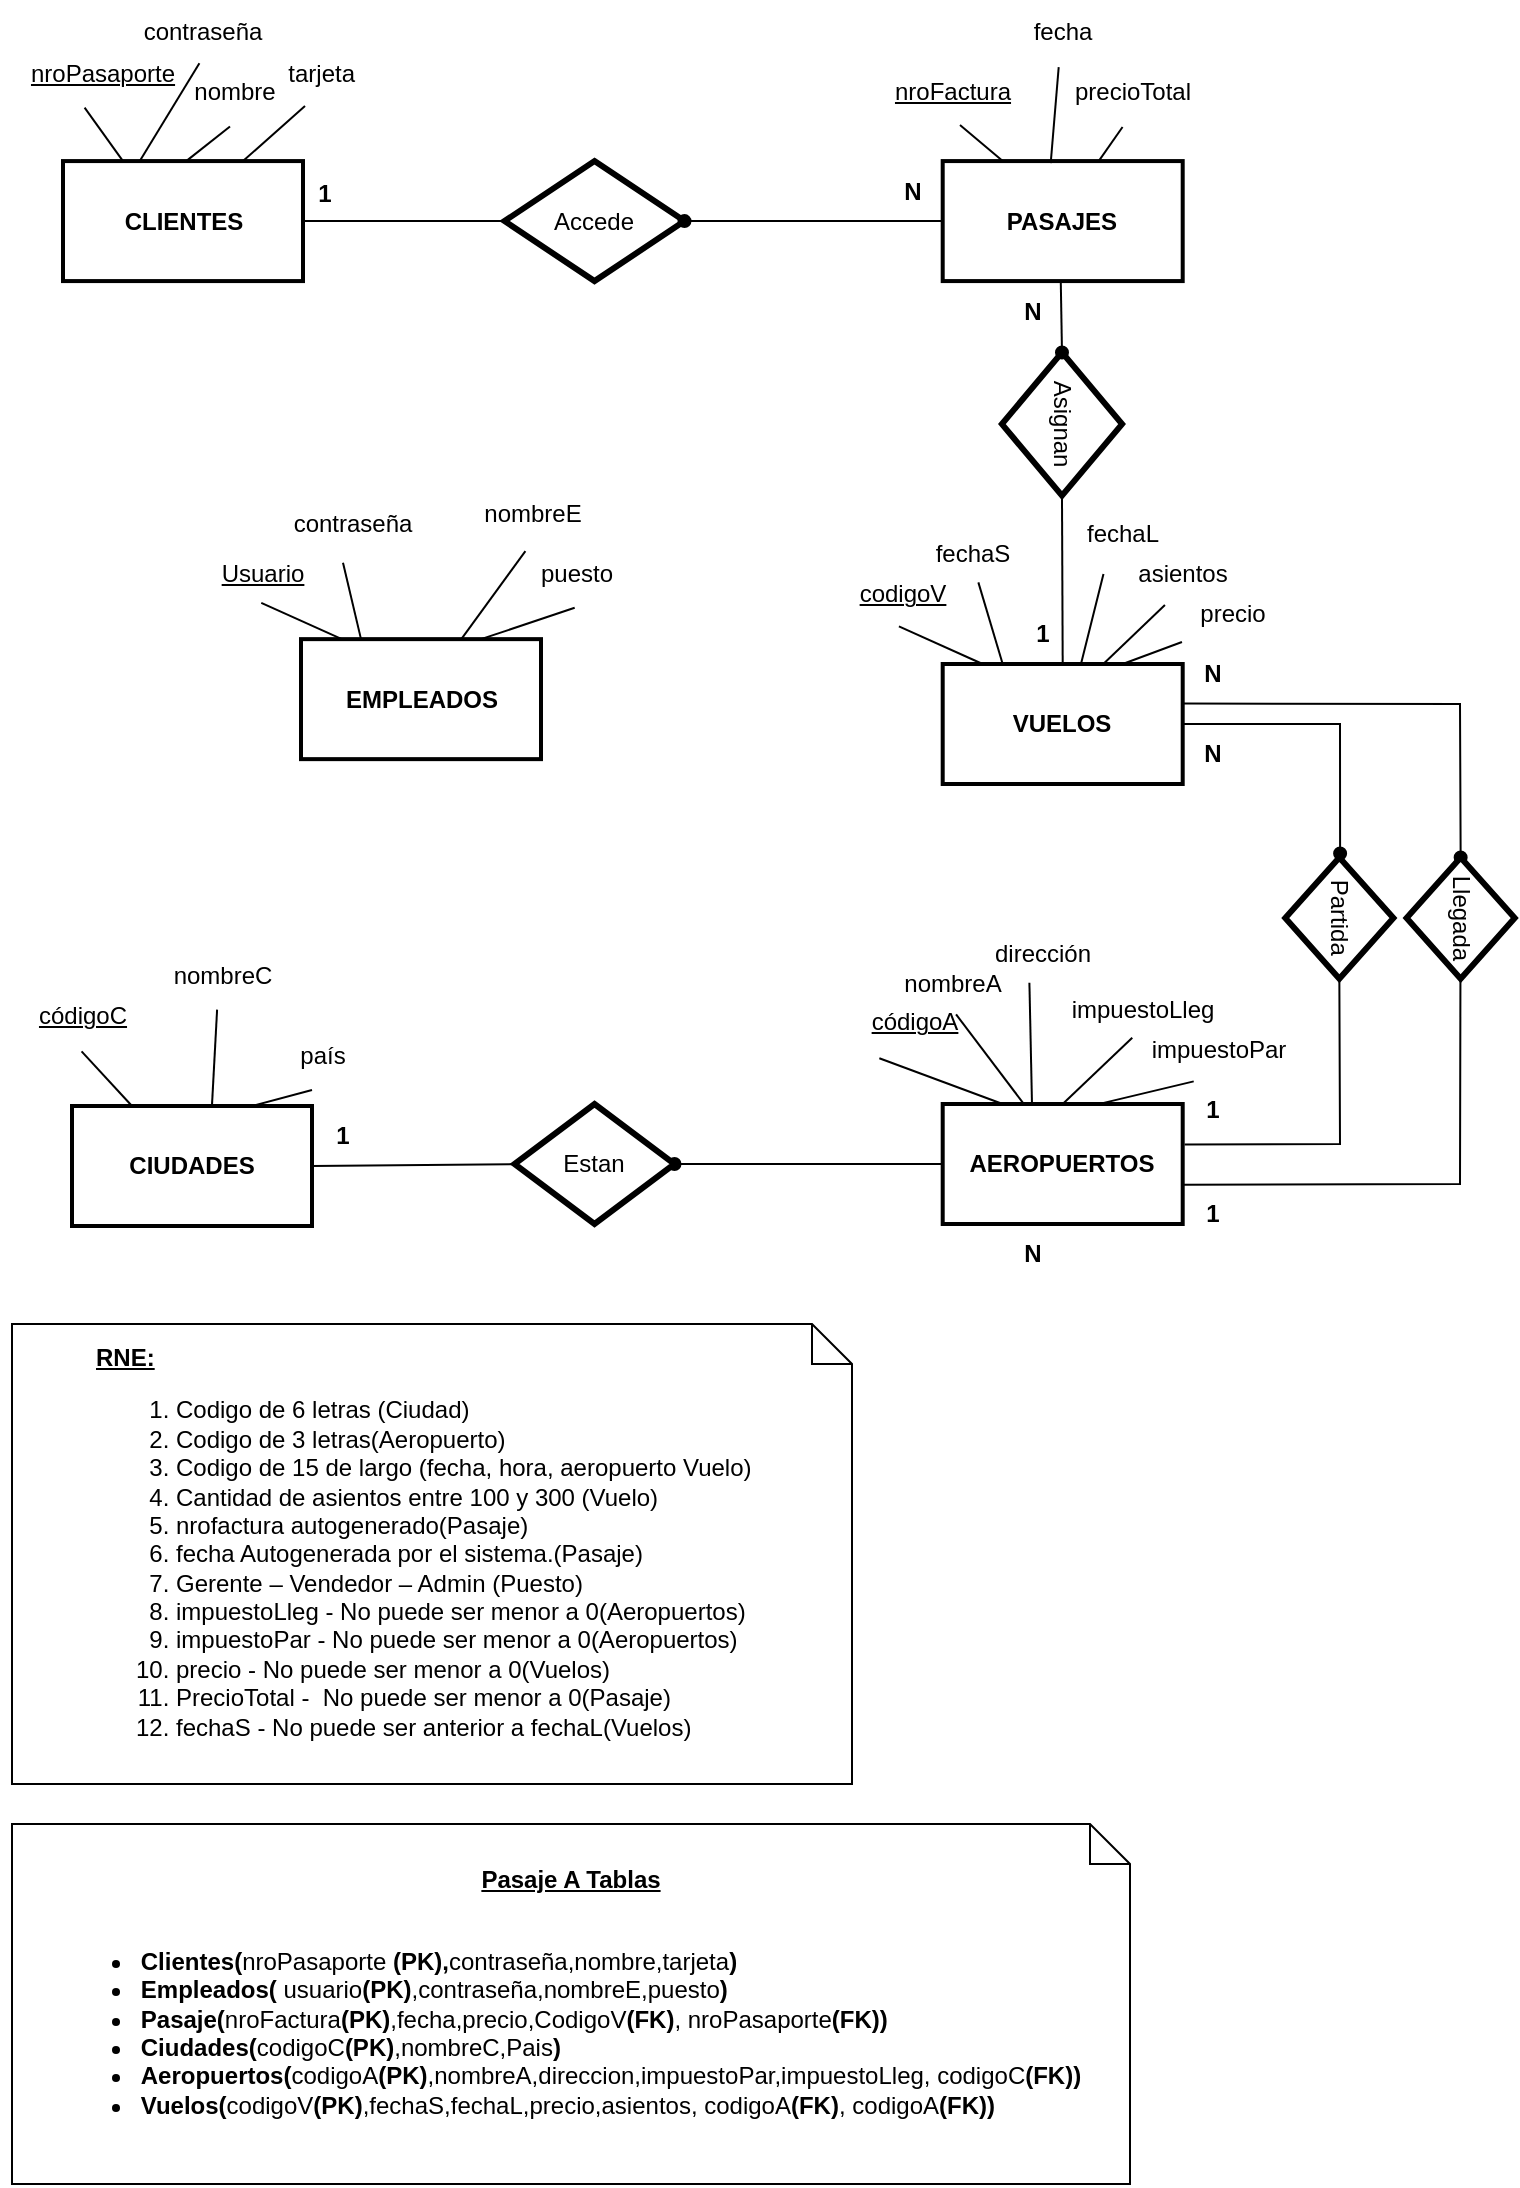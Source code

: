 <mxfile version="20.3.0" type="device" pages="3"><diagram id="U3zrRNWyYfJOye23vewh" name="DER"><mxGraphModel dx="1422" dy="2026" grid="1" gridSize="10" guides="1" tooltips="1" connect="1" arrows="1" fold="1" page="1" pageScale="1" pageWidth="827" pageHeight="1169" math="0" shadow="0"><root><mxCell id="0"/><mxCell id="1" parent="0"/><mxCell id="ap0REubsC1yr64LlE9VV-1" value="EMPLEADOS" style="rounded=0;whiteSpace=wrap;html=1;strokeWidth=2;fontStyle=1" parent="1" vertex="1"><mxGeometry x="164.5" y="-802.43" width="120" height="60" as="geometry"/></mxCell><mxCell id="ap0REubsC1yr64LlE9VV-2" value="AEROPUERTOS" style="rounded=0;whiteSpace=wrap;html=1;strokeWidth=2;fontStyle=1" parent="1" vertex="1"><mxGeometry x="485.35" y="-570" width="120" height="60" as="geometry"/></mxCell><mxCell id="ap0REubsC1yr64LlE9VV-3" value="CIUDADES" style="rounded=0;whiteSpace=wrap;html=1;strokeWidth=2;fontStyle=1" parent="1" vertex="1"><mxGeometry x="50" y="-569" width="120" height="60" as="geometry"/></mxCell><mxCell id="ap0REubsC1yr64LlE9VV-4" value="VUELOS" style="rounded=0;whiteSpace=wrap;html=1;strokeWidth=2;fontStyle=1" parent="1" vertex="1"><mxGeometry x="485.35" y="-790" width="120" height="60" as="geometry"/></mxCell><mxCell id="ap0REubsC1yr64LlE9VV-5" value="&lt;u&gt;Usuario&lt;/u&gt;" style="text;html=1;align=center;verticalAlign=middle;resizable=0;points=[];autosize=1;strokeColor=none;fillColor=none;" parent="1" vertex="1"><mxGeometry x="114.5" y="-849.93" width="60" height="30" as="geometry"/></mxCell><mxCell id="ap0REubsC1yr64LlE9VV-6" value="contraseña" style="text;html=1;align=center;verticalAlign=middle;resizable=0;points=[];autosize=1;strokeColor=none;fillColor=none;" parent="1" vertex="1"><mxGeometry x="149.5" y="-874.93" width="80" height="30" as="geometry"/></mxCell><mxCell id="ap0REubsC1yr64LlE9VV-7" value="puesto" style="text;html=1;align=center;verticalAlign=middle;resizable=0;points=[];autosize=1;strokeColor=none;fillColor=none;" parent="1" vertex="1"><mxGeometry x="272" y="-849.93" width="60" height="30" as="geometry"/></mxCell><mxCell id="ap0REubsC1yr64LlE9VV-8" value="nombreE" style="text;html=1;align=center;verticalAlign=middle;resizable=0;points=[];autosize=1;strokeColor=none;fillColor=none;" parent="1" vertex="1"><mxGeometry x="244.5" y="-879.93" width="70" height="30" as="geometry"/></mxCell><mxCell id="ap0REubsC1yr64LlE9VV-9" value="" style="endArrow=none;html=1;rounded=0;entryX=0.489;entryY=1.061;entryDx=0;entryDy=0;entryPerimeter=0;exitX=0.75;exitY=0;exitDx=0;exitDy=0;" parent="1" source="ap0REubsC1yr64LlE9VV-1" target="ap0REubsC1yr64LlE9VV-7" edge="1"><mxGeometry width="50" height="50" relative="1" as="geometry"><mxPoint x="224.5" y="-804.93" as="sourcePoint"/><mxPoint x="274.5" y="-854.93" as="targetPoint"/></mxGeometry></mxCell><mxCell id="ap0REubsC1yr64LlE9VV-10" value="" style="endArrow=none;html=1;rounded=0;entryX=0.46;entryY=1.117;entryDx=0;entryDy=0;entryPerimeter=0;exitX=0.668;exitY=0;exitDx=0;exitDy=0;exitPerimeter=0;" parent="1" source="ap0REubsC1yr64LlE9VV-1" target="ap0REubsC1yr64LlE9VV-8" edge="1"><mxGeometry width="50" height="50" relative="1" as="geometry"><mxPoint x="254.5" y="-812.43" as="sourcePoint"/><mxPoint x="313.84" y="-868.1" as="targetPoint"/></mxGeometry></mxCell><mxCell id="ap0REubsC1yr64LlE9VV-11" value="" style="endArrow=none;html=1;rounded=0;entryX=0.45;entryY=1.144;entryDx=0;entryDy=0;entryPerimeter=0;exitX=0.25;exitY=0;exitDx=0;exitDy=0;" parent="1" source="ap0REubsC1yr64LlE9VV-1" target="ap0REubsC1yr64LlE9VV-6" edge="1"><mxGeometry width="50" height="50" relative="1" as="geometry"><mxPoint x="226.34" y="-796.43" as="sourcePoint"/><mxPoint x="230.5" y="-836.42" as="targetPoint"/></mxGeometry></mxCell><mxCell id="ap0REubsC1yr64LlE9VV-12" value="CLIENTES" style="rounded=0;whiteSpace=wrap;html=1;strokeWidth=2;fontStyle=1" parent="1" vertex="1"><mxGeometry x="45.5" y="-1041.46" width="120" height="60" as="geometry"/></mxCell><mxCell id="ap0REubsC1yr64LlE9VV-14" value="" style="endArrow=none;html=1;rounded=0;entryX=0.419;entryY=0.978;entryDx=0;entryDy=0;entryPerimeter=0;exitX=0.168;exitY=-0.002;exitDx=0;exitDy=0;exitPerimeter=0;" parent="1" source="ap0REubsC1yr64LlE9VV-1" edge="1"><mxGeometry width="50" height="50" relative="1" as="geometry"><mxPoint x="184.5" y="-812.43" as="sourcePoint"/><mxPoint x="144.64" y="-820.59" as="targetPoint"/></mxGeometry></mxCell><mxCell id="ap0REubsC1yr64LlE9VV-16" value="&lt;u&gt;nroPasaporte&lt;/u&gt;" style="text;html=1;align=center;verticalAlign=middle;resizable=0;points=[];autosize=1;strokeColor=none;fillColor=none;" parent="1" vertex="1"><mxGeometry x="14.5" y="-1100" width="100" height="30" as="geometry"/></mxCell><mxCell id="ap0REubsC1yr64LlE9VV-17" value="nombre" style="text;html=1;align=center;verticalAlign=middle;resizable=0;points=[];autosize=1;strokeColor=none;fillColor=none;" parent="1" vertex="1"><mxGeometry x="100.5" y="-1091.46" width="60" height="30" as="geometry"/></mxCell><mxCell id="ap0REubsC1yr64LlE9VV-18" value="tarjeta&amp;nbsp;" style="text;html=1;align=center;verticalAlign=middle;resizable=0;points=[];autosize=1;strokeColor=none;fillColor=none;" parent="1" vertex="1"><mxGeometry x="145.5" y="-1100" width="60" height="30" as="geometry"/></mxCell><mxCell id="ap0REubsC1yr64LlE9VV-19" value="contraseña" style="text;html=1;align=center;verticalAlign=middle;resizable=0;points=[];autosize=1;strokeColor=none;fillColor=none;" parent="1" vertex="1"><mxGeometry x="74.5" y="-1121.46" width="80" height="30" as="geometry"/></mxCell><mxCell id="ap0REubsC1yr64LlE9VV-20" value="" style="endArrow=none;html=1;rounded=0;entryX=0.35;entryY=1.033;entryDx=0;entryDy=0;entryPerimeter=0;exitX=0.75;exitY=0;exitDx=0;exitDy=0;" parent="1" source="ap0REubsC1yr64LlE9VV-12" target="ap0REubsC1yr64LlE9VV-18" edge="1"><mxGeometry width="50" height="50" relative="1" as="geometry"><mxPoint x="-55.36" y="-614.79" as="sourcePoint"/><mxPoint x="5.5" y="-686.46" as="targetPoint"/></mxGeometry></mxCell><mxCell id="ap0REubsC1yr64LlE9VV-21" value="" style="endArrow=none;html=1;rounded=0;entryX=0.475;entryY=1.089;entryDx=0;entryDy=0;entryPerimeter=0;exitX=0.516;exitY=-0.004;exitDx=0;exitDy=0;exitPerimeter=0;" parent="1" source="ap0REubsC1yr64LlE9VV-12" target="ap0REubsC1yr64LlE9VV-17" edge="1"><mxGeometry width="50" height="50" relative="1" as="geometry"><mxPoint x="-54.5" y="-616.46" as="sourcePoint"/><mxPoint x="36.5" y="-665.47" as="targetPoint"/></mxGeometry></mxCell><mxCell id="ap0REubsC1yr64LlE9VV-22" value="" style="endArrow=none;html=1;rounded=0;entryX=0.418;entryY=1.061;entryDx=0;entryDy=0;entryPerimeter=0;exitX=0.25;exitY=0;exitDx=0;exitDy=0;" parent="1" source="ap0REubsC1yr64LlE9VV-12" target="ap0REubsC1yr64LlE9VV-16" edge="1"><mxGeometry width="50" height="50" relative="1" as="geometry"><mxPoint x="-64.34" y="-616.28" as="sourcePoint"/><mxPoint x="24" y="-733.79" as="targetPoint"/></mxGeometry></mxCell><mxCell id="ap0REubsC1yr64LlE9VV-23" value="" style="endArrow=none;html=1;rounded=0;exitX=0.32;exitY=0;exitDx=0;exitDy=0;entryX=0.49;entryY=1.036;entryDx=0;entryDy=0;entryPerimeter=0;exitPerimeter=0;" parent="1" source="ap0REubsC1yr64LlE9VV-12" target="ap0REubsC1yr64LlE9VV-19" edge="1"><mxGeometry width="50" height="50" relative="1" as="geometry"><mxPoint x="-71.78" y="-616.28" as="sourcePoint"/><mxPoint x="75.5" y="-1081.46" as="targetPoint"/></mxGeometry></mxCell><mxCell id="ap0REubsC1yr64LlE9VV-24" value="&lt;u&gt;códigoC&lt;/u&gt;" style="text;html=1;align=center;verticalAlign=middle;resizable=0;points=[];autosize=1;strokeColor=none;fillColor=none;" parent="1" vertex="1"><mxGeometry x="20" y="-629" width="70" height="30" as="geometry"/></mxCell><mxCell id="ap0REubsC1yr64LlE9VV-25" value="&lt;blockquote style=&quot;margin: 0 0 0 40px; border: none; padding: 0px;&quot;&gt;&lt;b&gt;&lt;u&gt;RNE:&lt;/u&gt;&lt;/b&gt;&lt;/blockquote&gt;&lt;ol&gt;&lt;ol&gt;&lt;li&gt;Codigo de 6 letras (Ciudad)&lt;/li&gt;&lt;li&gt;Codigo de 3 letras(Aeropuerto)&lt;/li&gt;&lt;li&gt;Codigo de 15 de largo (fecha, hora, aeropuerto Vuelo)&lt;/li&gt;&lt;li&gt;Cantidad de asientos entre 100 y 300 (Vuelo)&lt;/li&gt;&lt;li&gt;nrofactura autogenerado(Pasaje)&lt;/li&gt;&lt;li&gt;fecha Autogenerada por el sistema.(Pasaje)&lt;/li&gt;&lt;li&gt;Gerente – Vendedor – Admin (Puesto)&lt;/li&gt;&lt;li&gt;impuestoLleg - No puede ser menor a 0(Aeropuertos)&lt;/li&gt;&lt;li&gt;impuestoPar - No puede ser menor a 0(Aeropuertos)&lt;/li&gt;&lt;li&gt;precio - No puede ser menor a 0(Vuelos)&lt;/li&gt;&lt;li style=&quot;border-color: var(--border-color);&quot;&gt;PrecioTotal -&amp;nbsp;&amp;nbsp;No puede ser menor a 0(Pasaje)&lt;/li&gt;&lt;li&gt;fechaS - No puede ser anterior a fechaL(Vuelos)&lt;/li&gt;&lt;/ol&gt;&lt;/ol&gt;" style="shape=note;size=20;whiteSpace=wrap;html=1;align=left;" parent="1" vertex="1"><mxGeometry x="20" y="-460" width="420" height="230" as="geometry"/></mxCell><mxCell id="ap0REubsC1yr64LlE9VV-26" value="nombreC" style="text;html=1;align=center;verticalAlign=middle;resizable=0;points=[];autosize=1;strokeColor=none;fillColor=none;" parent="1" vertex="1"><mxGeometry x="90" y="-649" width="70" height="30" as="geometry"/></mxCell><mxCell id="ap0REubsC1yr64LlE9VV-27" value="país" style="text;html=1;align=center;verticalAlign=middle;resizable=0;points=[];autosize=1;strokeColor=none;fillColor=none;" parent="1" vertex="1"><mxGeometry x="150" y="-609" width="50" height="30" as="geometry"/></mxCell><mxCell id="ap0REubsC1yr64LlE9VV-28" value="" style="endArrow=none;html=1;rounded=0;entryX=0.497;entryY=1.089;entryDx=0;entryDy=0;entryPerimeter=0;exitX=0.25;exitY=0;exitDx=0;exitDy=0;" parent="1" source="ap0REubsC1yr64LlE9VV-3" target="ap0REubsC1yr64LlE9VV-24" edge="1"><mxGeometry width="50" height="50" relative="1" as="geometry"><mxPoint x="-199.02" y="-538" as="sourcePoint"/><mxPoint x="-138.16" y="-609.67" as="targetPoint"/></mxGeometry></mxCell><mxCell id="ap0REubsC1yr64LlE9VV-29" value="" style="endArrow=none;html=1;rounded=0;entryX=0.465;entryY=1.061;entryDx=0;entryDy=0;entryPerimeter=0;exitX=0.583;exitY=0.003;exitDx=0;exitDy=0;exitPerimeter=0;" parent="1" source="ap0REubsC1yr64LlE9VV-3" target="ap0REubsC1yr64LlE9VV-26" edge="1"><mxGeometry width="50" height="50" relative="1" as="geometry"><mxPoint x="82.5" y="-556.5" as="sourcePoint"/><mxPoint x="22.32" y="-578.83" as="targetPoint"/></mxGeometry></mxCell><mxCell id="ap0REubsC1yr64LlE9VV-30" value="" style="endArrow=none;html=1;rounded=0;entryX=0.4;entryY=1.067;entryDx=0;entryDy=0;entryPerimeter=0;exitX=0.75;exitY=0;exitDx=0;exitDy=0;" parent="1" source="ap0REubsC1yr64LlE9VV-3" target="ap0REubsC1yr64LlE9VV-27" edge="1"><mxGeometry width="50" height="50" relative="1" as="geometry"><mxPoint x="112.5" y="-556.5" as="sourcePoint"/><mxPoint x="180.65" y="-600.51" as="targetPoint"/></mxGeometry></mxCell><mxCell id="ap0REubsC1yr64LlE9VV-32" value="&lt;u&gt;códigoA&lt;/u&gt;" style="text;html=1;align=center;verticalAlign=middle;resizable=0;points=[];autosize=1;strokeColor=none;fillColor=none;rotation=0;" parent="1" vertex="1"><mxGeometry x="436" y="-626.37" width="70" height="30" as="geometry"/></mxCell><mxCell id="ap0REubsC1yr64LlE9VV-33" value="nombreA" style="text;html=1;align=center;verticalAlign=middle;resizable=0;points=[];autosize=1;strokeColor=none;fillColor=none;" parent="1" vertex="1"><mxGeometry x="455" y="-645" width="70" height="30" as="geometry"/></mxCell><mxCell id="ap0REubsC1yr64LlE9VV-34" value="dirección" style="text;html=1;align=center;verticalAlign=middle;resizable=0;points=[];autosize=1;strokeColor=none;fillColor=none;" parent="1" vertex="1"><mxGeometry x="500" y="-660" width="70" height="30" as="geometry"/></mxCell><mxCell id="ap0REubsC1yr64LlE9VV-36" value="" style="endArrow=none;html=1;rounded=0;entryX=0.481;entryY=1.117;entryDx=0;entryDy=0;entryPerimeter=0;exitX=0.25;exitY=0;exitDx=0;exitDy=0;" parent="1" source="ap0REubsC1yr64LlE9VV-2" edge="1"><mxGeometry width="50" height="50" relative="1" as="geometry"><mxPoint x="500" y="-570" as="sourcePoint"/><mxPoint x="453.67" y="-592.86" as="targetPoint"/></mxGeometry></mxCell><mxCell id="ap0REubsC1yr64LlE9VV-38" value="impuestoPar" style="text;html=1;align=center;verticalAlign=middle;resizable=0;points=[];autosize=1;strokeColor=none;fillColor=none;" parent="1" vertex="1"><mxGeometry x="578.01" y="-611.74" width="90" height="30" as="geometry"/></mxCell><mxCell id="ap0REubsC1yr64LlE9VV-39" value="impuestoLleg" style="text;html=1;align=center;verticalAlign=middle;resizable=0;points=[];autosize=1;strokeColor=none;fillColor=none;" parent="1" vertex="1"><mxGeometry x="540.35" y="-632.5" width="90" height="30" as="geometry"/></mxCell><mxCell id="ap0REubsC1yr64LlE9VV-40" value="" style="endArrow=none;html=1;rounded=0;entryX=0.529;entryY=1.006;entryDx=0;entryDy=0;entryPerimeter=0;exitX=0.336;exitY=-0.006;exitDx=0;exitDy=0;exitPerimeter=0;" parent="1" source="ap0REubsC1yr64LlE9VV-2" target="ap0REubsC1yr64LlE9VV-33" edge="1"><mxGeometry width="50" height="50" relative="1" as="geometry"><mxPoint x="834" y="-802.5" as="sourcePoint"/><mxPoint x="734.67" y="-833.99" as="targetPoint"/></mxGeometry></mxCell><mxCell id="ap0REubsC1yr64LlE9VV-41" value="" style="endArrow=none;html=1;rounded=0;entryX=0.41;entryY=0.978;entryDx=0;entryDy=0;entryPerimeter=0;" parent="1" target="ap0REubsC1yr64LlE9VV-34" edge="1"><mxGeometry width="50" height="50" relative="1" as="geometry"><mxPoint x="530" y="-570" as="sourcePoint"/><mxPoint x="768.03" y="-892.32" as="targetPoint"/></mxGeometry></mxCell><mxCell id="ap0REubsC1yr64LlE9VV-42" value="" style="endArrow=none;html=1;rounded=0;entryX=0.365;entryY=1.014;entryDx=0;entryDy=0;entryPerimeter=0;exitX=0.662;exitY=-0.005;exitDx=0;exitDy=0;exitPerimeter=0;" parent="1" source="ap0REubsC1yr64LlE9VV-2" target="ap0REubsC1yr64LlE9VV-38" edge="1"><mxGeometry width="50" height="50" relative="1" as="geometry"><mxPoint x="864" y="-802.5" as="sourcePoint"/><mxPoint x="839.7" y="-898.16" as="targetPoint"/></mxGeometry></mxCell><mxCell id="ap0REubsC1yr64LlE9VV-43" value="" style="endArrow=none;html=1;rounded=0;entryX=0.442;entryY=0.978;entryDx=0;entryDy=0;entryPerimeter=0;exitX=0.5;exitY=0;exitDx=0;exitDy=0;" parent="1" source="ap0REubsC1yr64LlE9VV-2" target="ap0REubsC1yr64LlE9VV-39" edge="1"><mxGeometry width="50" height="50" relative="1" as="geometry"><mxPoint x="882.96" y="-802.32" as="sourcePoint"/><mxPoint x="918.83" y="-891.51" as="targetPoint"/></mxGeometry></mxCell><mxCell id="ap0REubsC1yr64LlE9VV-44" value="&lt;u&gt;codigoV&lt;/u&gt;" style="text;html=1;align=center;verticalAlign=middle;resizable=0;points=[];autosize=1;strokeColor=none;fillColor=none;" parent="1" vertex="1"><mxGeometry x="430" y="-840" width="70" height="30" as="geometry"/></mxCell><mxCell id="ap0REubsC1yr64LlE9VV-45" value="fechaS" style="text;html=1;align=center;verticalAlign=middle;resizable=0;points=[];autosize=1;strokeColor=none;fillColor=none;" parent="1" vertex="1"><mxGeometry x="470" y="-860" width="60" height="30" as="geometry"/></mxCell><mxCell id="ap0REubsC1yr64LlE9VV-46" value="fechaL" style="text;html=1;align=center;verticalAlign=middle;resizable=0;points=[];autosize=1;strokeColor=none;fillColor=none;" parent="1" vertex="1"><mxGeometry x="545.35" y="-870" width="60" height="30" as="geometry"/></mxCell><mxCell id="ap0REubsC1yr64LlE9VV-47" value="precio" style="text;html=1;align=center;verticalAlign=middle;resizable=0;points=[];autosize=1;strokeColor=none;fillColor=none;" parent="1" vertex="1"><mxGeometry x="600" y="-830" width="60" height="30" as="geometry"/></mxCell><mxCell id="ap0REubsC1yr64LlE9VV-48" value="asientos" style="text;html=1;align=center;verticalAlign=middle;resizable=0;points=[];autosize=1;strokeColor=none;fillColor=none;" parent="1" vertex="1"><mxGeometry x="570.35" y="-850" width="70" height="30" as="geometry"/></mxCell><mxCell id="ap0REubsC1yr64LlE9VV-49" value="" style="endArrow=none;html=1;rounded=0;entryX=0.478;entryY=1.04;entryDx=0;entryDy=0;entryPerimeter=0;exitX=0.164;exitY=-0.002;exitDx=0;exitDy=0;exitPerimeter=0;" parent="1" source="ap0REubsC1yr64LlE9VV-4" target="ap0REubsC1yr64LlE9VV-44" edge="1"><mxGeometry width="50" height="50" relative="1" as="geometry"><mxPoint x="373.12" y="-959" as="sourcePoint"/><mxPoint x="447.97" y="-820" as="targetPoint"/></mxGeometry></mxCell><mxCell id="ap0REubsC1yr64LlE9VV-50" value="" style="endArrow=none;html=1;rounded=0;entryX=0.553;entryY=0.973;entryDx=0;entryDy=0;entryPerimeter=0;exitX=0.25;exitY=0;exitDx=0;exitDy=0;" parent="1" source="ap0REubsC1yr64LlE9VV-4" target="ap0REubsC1yr64LlE9VV-45" edge="1"><mxGeometry width="50" height="50" relative="1" as="geometry"><mxPoint x="513.96" y="-771.48" as="sourcePoint"/><mxPoint x="481.98" y="-865.49" as="targetPoint"/></mxGeometry></mxCell><mxCell id="ap0REubsC1yr64LlE9VV-51" value="" style="endArrow=none;html=1;rounded=0;entryX=0.34;entryY=1.167;entryDx=0;entryDy=0;entryPerimeter=0;exitX=0.577;exitY=-0.006;exitDx=0;exitDy=0;exitPerimeter=0;" parent="1" source="ap0REubsC1yr64LlE9VV-4" target="ap0REubsC1yr64LlE9VV-46" edge="1"><mxGeometry width="50" height="50" relative="1" as="geometry"><mxPoint x="560" y="-820" as="sourcePoint"/><mxPoint x="565" y="-867.5" as="targetPoint"/></mxGeometry></mxCell><mxCell id="ap0REubsC1yr64LlE9VV-52" value="" style="endArrow=none;html=1;rounded=0;entryX=0.083;entryY=0.967;entryDx=0;entryDy=0;entryPerimeter=0;exitX=0.75;exitY=0;exitDx=0;exitDy=0;" parent="1" source="ap0REubsC1yr64LlE9VV-4" target="ap0REubsC1yr64LlE9VV-47" edge="1"><mxGeometry width="50" height="50" relative="1" as="geometry"><mxPoint x="565" y="-777.5" as="sourcePoint"/><mxPoint x="590" y="-857.5" as="targetPoint"/></mxGeometry></mxCell><mxCell id="ap0REubsC1yr64LlE9VV-54" value="" style="endArrow=none;html=1;rounded=0;entryX=0.373;entryY=1.017;entryDx=0;entryDy=0;entryPerimeter=0;exitX=0.667;exitY=0.004;exitDx=0;exitDy=0;exitPerimeter=0;" parent="1" source="ap0REubsC1yr64LlE9VV-4" target="ap0REubsC1yr64LlE9VV-48" edge="1"><mxGeometry width="50" height="50" relative="1" as="geometry"><mxPoint x="575" y="-767.5" as="sourcePoint"/><mxPoint x="656.03" y="-797.5" as="targetPoint"/></mxGeometry></mxCell><mxCell id="ap0REubsC1yr64LlE9VV-56" value="PASAJES" style="whiteSpace=wrap;html=1;strokeWidth=2;fontStyle=1" parent="1" vertex="1"><mxGeometry x="485.35" y="-1041.46" width="120" height="60" as="geometry"/></mxCell><mxCell id="ap0REubsC1yr64LlE9VV-57" value="&lt;u&gt;nroFactura&lt;/u&gt;" style="text;html=1;align=center;verticalAlign=middle;resizable=0;points=[];autosize=1;strokeColor=none;fillColor=none;" parent="1" vertex="1"><mxGeometry x="450" y="-1091.46" width="80" height="30" as="geometry"/></mxCell><mxCell id="ap0REubsC1yr64LlE9VV-58" value="fecha" style="text;html=1;align=center;verticalAlign=middle;resizable=0;points=[];autosize=1;strokeColor=none;fillColor=none;" parent="1" vertex="1"><mxGeometry x="520.35" y="-1121.46" width="50" height="30" as="geometry"/></mxCell><mxCell id="ap0REubsC1yr64LlE9VV-59" value="" style="endArrow=none;html=1;rounded=0;exitX=0.25;exitY=0;exitDx=0;exitDy=0;entryX=0.55;entryY=1.067;entryDx=0;entryDy=0;entryPerimeter=0;" parent="1" source="ap0REubsC1yr64LlE9VV-56" target="ap0REubsC1yr64LlE9VV-57" edge="1"><mxGeometry width="50" height="50" relative="1" as="geometry"><mxPoint x="496.32" y="-1116.46" as="sourcePoint"/><mxPoint x="387" y="-1176.46" as="targetPoint"/></mxGeometry></mxCell><mxCell id="ap0REubsC1yr64LlE9VV-60" value="" style="endArrow=none;html=1;rounded=0;entryX=0.46;entryY=1.1;entryDx=0;entryDy=0;entryPerimeter=0;exitX=0.45;exitY=0.017;exitDx=0;exitDy=0;exitPerimeter=0;" parent="1" source="ap0REubsC1yr64LlE9VV-56" target="ap0REubsC1yr64LlE9VV-58" edge="1"><mxGeometry width="50" height="50" relative="1" as="geometry"><mxPoint x="506.32" y="-1116.46" as="sourcePoint"/><mxPoint x="444.32" y="-1144.45" as="targetPoint"/></mxGeometry></mxCell><mxCell id="ap0REubsC1yr64LlE9VV-61" value="precioTotal" style="text;html=1;align=center;verticalAlign=middle;resizable=0;points=[];autosize=1;strokeColor=none;fillColor=none;" parent="1" vertex="1"><mxGeometry x="540" y="-1091.46" width="80" height="30" as="geometry"/></mxCell><mxCell id="ap0REubsC1yr64LlE9VV-62" value="" style="endArrow=none;html=1;rounded=0;entryX=0.441;entryY=1.099;entryDx=0;entryDy=0;entryPerimeter=0;exitX=0.65;exitY=0;exitDx=0;exitDy=0;exitPerimeter=0;" parent="1" source="ap0REubsC1yr64LlE9VV-56" target="ap0REubsC1yr64LlE9VV-61" edge="1"><mxGeometry width="50" height="50" relative="1" as="geometry"><mxPoint x="510.36" y="-1101.46" as="sourcePoint"/><mxPoint x="568.98" y="-1122.47" as="targetPoint"/></mxGeometry></mxCell><mxCell id="ap0REubsC1yr64LlE9VV-86" value="" style="endArrow=oval;html=1;rounded=0;entryX=1;entryY=0.5;entryDx=0;entryDy=0;exitX=0;exitY=0.5;exitDx=0;exitDy=0;endFill=1;" parent="1" source="ap0REubsC1yr64LlE9VV-2" target="ap0REubsC1yr64LlE9VV-100" edge="1"><mxGeometry width="50" height="50" relative="1" as="geometry"><mxPoint x="776" y="-587.5" as="sourcePoint"/><mxPoint x="826" y="-315" as="targetPoint"/><Array as="points"/></mxGeometry></mxCell><mxCell id="ap0REubsC1yr64LlE9VV-87" value="" style="endArrow=none;html=1;rounded=0;entryX=1;entryY=0.5;entryDx=0;entryDy=0;" parent="1" target="ap0REubsC1yr64LlE9VV-3" edge="1"><mxGeometry width="50" height="50" relative="1" as="geometry"><mxPoint x="290" y="-540" as="sourcePoint"/><mxPoint x="1164" y="-587.75" as="targetPoint"/></mxGeometry></mxCell><mxCell id="ap0REubsC1yr64LlE9VV-88" value="" style="endArrow=none;html=1;rounded=0;entryX=1;entryY=0.5;entryDx=0;entryDy=0;exitX=1.008;exitY=0.338;exitDx=0;exitDy=0;exitPerimeter=0;" parent="1" source="ap0REubsC1yr64LlE9VV-2" target="BImaoMScVBgx83Lg4Edn-8" edge="1"><mxGeometry width="50" height="50" relative="1" as="geometry"><mxPoint x="634" y="-540" as="sourcePoint"/><mxPoint x="678.01" y="-630" as="targetPoint"/><Array as="points"><mxPoint x="684" y="-550"/></Array></mxGeometry></mxCell><mxCell id="ap0REubsC1yr64LlE9VV-89" value="" style="endArrow=none;html=1;rounded=0;exitX=0.999;exitY=0.672;exitDx=0;exitDy=0;exitPerimeter=0;entryX=1.018;entryY=0.502;entryDx=0;entryDy=0;entryPerimeter=0;" parent="1" source="ap0REubsC1yr64LlE9VV-2" target="BImaoMScVBgx83Lg4Edn-9" edge="1"><mxGeometry width="50" height="50" relative="1" as="geometry"><mxPoint x="550.96" y="-422.5" as="sourcePoint"/><mxPoint x="739.44" y="-608.915" as="targetPoint"/><Array as="points"><mxPoint x="744" y="-530"/></Array></mxGeometry></mxCell><mxCell id="ap0REubsC1yr64LlE9VV-90" value="" style="endArrow=none;html=1;rounded=0;endFill=0;startArrow=oval;startFill=1;entryX=1;entryY=0.5;entryDx=0;entryDy=0;exitX=-0.032;exitY=0.493;exitDx=0;exitDy=0;exitPerimeter=0;" parent="1" source="BImaoMScVBgx83Lg4Edn-8" target="ap0REubsC1yr64LlE9VV-4" edge="1"><mxGeometry width="50" height="50" relative="1" as="geometry"><mxPoint x="680" y="-690" as="sourcePoint"/><mxPoint x="610" y="-750" as="targetPoint"/><Array as="points"><mxPoint x="684" y="-760"/></Array></mxGeometry></mxCell><mxCell id="ap0REubsC1yr64LlE9VV-91" value="" style="endArrow=none;html=1;rounded=0;exitX=0;exitY=0.5;exitDx=0;exitDy=0;endFill=0;startArrow=oval;startFill=1;entryX=1.004;entryY=0.329;entryDx=0;entryDy=0;entryPerimeter=0;" parent="1" source="BImaoMScVBgx83Lg4Edn-9" target="ap0REubsC1yr64LlE9VV-4" edge="1"><mxGeometry width="50" height="50" relative="1" as="geometry"><mxPoint x="739.44" y="-670.275" as="sourcePoint"/><mxPoint x="620" y="-780" as="targetPoint"/><Array as="points"><mxPoint x="744" y="-770"/></Array></mxGeometry></mxCell><mxCell id="ap0REubsC1yr64LlE9VV-100" value="Estan" style="rhombus;whiteSpace=wrap;html=1;rotation=0;strokeWidth=3;strokeColor=#000000;" parent="1" vertex="1"><mxGeometry x="271.25" y="-570" width="80" height="60" as="geometry"/></mxCell><mxCell id="ap0REubsC1yr64LlE9VV-101" value="1" style="text;html=1;align=center;verticalAlign=middle;resizable=0;points=[];autosize=1;strokeColor=none;fillColor=none;fontStyle=1" parent="1" vertex="1"><mxGeometry x="170" y="-569" width="30" height="30" as="geometry"/></mxCell><mxCell id="ap0REubsC1yr64LlE9VV-102" value="N" style="text;html=1;align=center;verticalAlign=middle;resizable=0;points=[];autosize=1;strokeColor=none;fillColor=none;fontStyle=1" parent="1" vertex="1"><mxGeometry x="515" y="-510" width="30" height="30" as="geometry"/></mxCell><mxCell id="ap0REubsC1yr64LlE9VV-108" value="1" style="text;html=1;align=center;verticalAlign=middle;resizable=0;points=[];autosize=1;strokeColor=none;fillColor=none;fontStyle=1" parent="1" vertex="1"><mxGeometry x="605.35" y="-581.74" width="30" height="30" as="geometry"/></mxCell><mxCell id="ap0REubsC1yr64LlE9VV-109" value="1" style="text;html=1;align=center;verticalAlign=middle;resizable=0;points=[];autosize=1;strokeColor=none;fillColor=none;fontStyle=1" parent="1" vertex="1"><mxGeometry x="605" y="-530" width="30" height="30" as="geometry"/></mxCell><mxCell id="ap0REubsC1yr64LlE9VV-110" value="N" style="text;html=1;align=center;verticalAlign=middle;resizable=0;points=[];autosize=1;strokeColor=none;fillColor=none;fontStyle=1" parent="1" vertex="1"><mxGeometry x="605.35" y="-760" width="30" height="30" as="geometry"/></mxCell><mxCell id="ap0REubsC1yr64LlE9VV-111" value="N" style="text;html=1;align=center;verticalAlign=middle;resizable=0;points=[];autosize=1;strokeColor=none;fillColor=none;fontStyle=1" parent="1" vertex="1"><mxGeometry x="605" y="-800" width="30" height="30" as="geometry"/></mxCell><mxCell id="ap0REubsC1yr64LlE9VV-113" value="&lt;u&gt;&lt;b&gt;Pasaje A Tablas&lt;br&gt;&lt;/b&gt;&lt;/u&gt;&lt;br&gt;&lt;ul&gt;&lt;li style=&quot;text-align: left;&quot;&gt;&lt;b&gt;Clientes(&lt;/b&gt;nroPasaporte&lt;b&gt;&amp;nbsp;(PK),&lt;/b&gt;contraseña,nombre,tarjeta&lt;b&gt;)&lt;/b&gt;&lt;/li&gt;&lt;li style=&quot;text-align: left;&quot;&gt;&lt;b&gt;Empleados( &lt;/b&gt;usuario&lt;b&gt;(PK)&lt;/b&gt;,contraseña,nombreE,puesto&lt;b&gt;)&lt;/b&gt;&lt;/li&gt;&lt;li style=&quot;text-align: left;&quot;&gt;&lt;b&gt;Pasaje(&lt;/b&gt;nroFactura&lt;b&gt;(PK)&lt;/b&gt;,fecha,precio,CodigoV&lt;b&gt;(FK)&lt;/b&gt;, nroPasaporte&lt;b&gt;(FK))&lt;/b&gt;&lt;/li&gt;&lt;li style=&quot;text-align: left;&quot;&gt;&lt;b&gt;Ciudades(&lt;/b&gt;codigoC&lt;b&gt;(PK)&lt;/b&gt;,nombreC,Pais&lt;b&gt;)&lt;/b&gt;&lt;/li&gt;&lt;li style=&quot;text-align: left;&quot;&gt;&lt;b&gt;Aeropuertos(&lt;/b&gt;codigoA&lt;b&gt;(PK)&lt;/b&gt;,nombreA,direccion,impuestoPar,impuestoLleg, codigoC&lt;b&gt;(FK))&lt;/b&gt;&lt;/li&gt;&lt;li style=&quot;text-align: left;&quot;&gt;&lt;b&gt;Vuelos(&lt;/b&gt;codigoV&lt;b&gt;(PK)&lt;/b&gt;,fechaS,fechaL,precio,asientos, codigoA&lt;b&gt;(FK)&lt;/b&gt;, codigoA&lt;b&gt;(FK))&lt;/b&gt;&lt;/li&gt;&lt;/ul&gt;" style="shape=note;size=20;whiteSpace=wrap;html=1;" parent="1" vertex="1"><mxGeometry x="20" y="-210" width="559" height="180" as="geometry"/></mxCell><mxCell id="ap0REubsC1yr64LlE9VV-115" value="Asignan" style="rhombus;whiteSpace=wrap;html=1;rotation=90;strokeWidth=3;strokeColor=#000000;" parent="1" vertex="1"><mxGeometry x="509.18" y="-940" width="71.63" height="60.07" as="geometry"/></mxCell><mxCell id="ap0REubsC1yr64LlE9VV-116" value="" style="endArrow=oval;html=1;rounded=0;entryX=0;entryY=0.5;entryDx=0;entryDy=0;exitX=0.492;exitY=1.006;exitDx=0;exitDy=0;endFill=1;exitPerimeter=0;" parent="1" source="ap0REubsC1yr64LlE9VV-56" target="ap0REubsC1yr64LlE9VV-115" edge="1"><mxGeometry width="50" height="50" relative="1" as="geometry"><mxPoint x="473.98" y="-1031.46" as="sourcePoint"/><mxPoint x="243.97" y="-947.215" as="targetPoint"/></mxGeometry></mxCell><mxCell id="ap0REubsC1yr64LlE9VV-117" value="" style="endArrow=none;html=1;rounded=0;entryX=0.5;entryY=0;entryDx=0;entryDy=0;exitX=1;exitY=0.5;exitDx=0;exitDy=0;endFill=0;startArrow=none;startFill=0;" parent="1" source="ap0REubsC1yr64LlE9VV-115" target="ap0REubsC1yr64LlE9VV-4" edge="1"><mxGeometry width="50" height="50" relative="1" as="geometry"><mxPoint x="530.01" y="-921.99" as="sourcePoint"/><mxPoint x="526.99" y="-1037.9" as="targetPoint"/></mxGeometry></mxCell><mxCell id="ap0REubsC1yr64LlE9VV-118" value="N" style="text;html=1;align=center;verticalAlign=middle;resizable=0;points=[];autosize=1;strokeColor=none;fillColor=none;fontStyle=1" parent="1" vertex="1"><mxGeometry x="515.35" y="-981.46" width="30" height="30" as="geometry"/></mxCell><mxCell id="ap0REubsC1yr64LlE9VV-119" value="1" style="text;html=1;align=center;verticalAlign=middle;resizable=0;points=[];autosize=1;strokeColor=none;fillColor=none;fontStyle=1" parent="1" vertex="1"><mxGeometry x="520.35" y="-820" width="30" height="30" as="geometry"/></mxCell><mxCell id="AOWREfZGLf3iwUEhMrNw-2" value="" style="endArrow=none;html=1;rounded=0;entryX=1;entryY=0.5;entryDx=0;entryDy=0;exitX=0;exitY=0.5;exitDx=0;exitDy=0;startArrow=none;startFill=0;" parent="1" source="AOWREfZGLf3iwUEhMrNw-3" target="ap0REubsC1yr64LlE9VV-12" edge="1"><mxGeometry width="50" height="50" relative="1" as="geometry"><mxPoint x="336" y="-1011.46" as="sourcePoint"/><mxPoint x="366" y="-851.46" as="targetPoint"/></mxGeometry></mxCell><mxCell id="AOWREfZGLf3iwUEhMrNw-3" value="Accede" style="rhombus;whiteSpace=wrap;html=1;rotation=0;strokeWidth=3;strokeColor=#000000;" parent="1" vertex="1"><mxGeometry x="266.25" y="-1041.46" width="90" height="60" as="geometry"/></mxCell><mxCell id="AOWREfZGLf3iwUEhMrNw-4" value="" style="endArrow=oval;html=1;rounded=0;entryX=1;entryY=0.5;entryDx=0;entryDy=0;startArrow=none;startFill=0;endFill=1;exitX=0;exitY=0.5;exitDx=0;exitDy=0;" parent="1" source="ap0REubsC1yr64LlE9VV-56" target="AOWREfZGLf3iwUEhMrNw-3" edge="1"><mxGeometry width="50" height="50" relative="1" as="geometry"><mxPoint x="626" y="-1013.46" as="sourcePoint"/><mxPoint x="455" y="-1029.46" as="targetPoint"/></mxGeometry></mxCell><mxCell id="AOWREfZGLf3iwUEhMrNw-5" value="1" style="text;html=1;align=center;verticalAlign=middle;resizable=0;points=[];autosize=1;strokeColor=none;fillColor=none;fontStyle=1" parent="1" vertex="1"><mxGeometry x="160.5" y="-1040" width="30" height="30" as="geometry"/></mxCell><mxCell id="AOWREfZGLf3iwUEhMrNw-6" value="N" style="text;html=1;align=center;verticalAlign=middle;resizable=0;points=[];autosize=1;strokeColor=none;fillColor=none;fontStyle=1" parent="1" vertex="1"><mxGeometry x="455" y="-1041.46" width="30" height="30" as="geometry"/></mxCell><mxCell id="BImaoMScVBgx83Lg4Edn-8" value="Partida" style="shape=rhombus;perimeter=rhombusPerimeter;whiteSpace=wrap;html=1;align=center;rotation=90;strokeWidth=3;strokeColor=#000000;" parent="1" vertex="1"><mxGeometry x="653.35" y="-690" width="60.65" height="54.07" as="geometry"/></mxCell><mxCell id="BImaoMScVBgx83Lg4Edn-9" value="Llegada" style="shape=rhombus;perimeter=rhombusPerimeter;whiteSpace=wrap;html=1;align=center;rotation=90;strokeWidth=3;strokeColor=#000000;" parent="1" vertex="1"><mxGeometry x="714" y="-690.0" width="60.65" height="54.07" as="geometry"/></mxCell></root></mxGraphModel></diagram><diagram id="LY_dmNIZrwXBtVb4KgJf" name="MC"><mxGraphModel dx="1422" dy="857" grid="1" gridSize="10" guides="1" tooltips="1" connect="1" arrows="1" fold="1" page="1" pageScale="1" pageWidth="827" pageHeight="1169" math="0" shadow="0">&#xa;      <root>&#xa;        <mxCell id="0"/>&#xa;        <mxCell id="1" parent="0"/>&#xa;        <mxCell id="GilnQuU-k7waZZnS7gkR-1" value="Vuelo" style="swimlane;fontStyle=1;align=center;verticalAlign=top;childLayout=stackLayout;horizontal=1;startSize=26;horizontalStack=0;resizeParent=1;resizeParentMax=0;resizeLast=0;collapsible=1;marginBottom=0;whiteSpace=wrap;html=1;" parent="1" vertex="1">&#xa;          <mxGeometry x="50" y="80" width="160" height="164" as="geometry"/>&#xa;        </mxCell>&#xa;        <mxCell id="GilnQuU-k7waZZnS7gkR-2" value="- codigoV: string" style="text;strokeColor=none;fillColor=none;align=left;verticalAlign=top;spacingLeft=4;spacingRight=4;overflow=hidden;rotatable=0;points=[[0,0.5],[1,0.5]];portConstraint=eastwest;whiteSpace=wrap;html=1;" parent="GilnQuU-k7waZZnS7gkR-1" vertex="1">&#xa;          <mxGeometry y="26" width="160" height="26" as="geometry"/>&#xa;        </mxCell>&#xa;        <mxCell id="2OYw8GnNBkEx4lSMNLKQ-5" value="- fechaS: datetime" style="text;strokeColor=none;fillColor=none;align=left;verticalAlign=top;spacingLeft=4;spacingRight=4;overflow=hidden;rotatable=0;points=[[0,0.5],[1,0.5]];portConstraint=eastwest;whiteSpace=wrap;html=1;" parent="GilnQuU-k7waZZnS7gkR-1" vertex="1">&#xa;          <mxGeometry y="52" width="160" height="26" as="geometry"/>&#xa;        </mxCell>&#xa;        <mxCell id="2OYw8GnNBkEx4lSMNLKQ-6" value="- fechaL: datetime" style="text;strokeColor=none;fillColor=none;align=left;verticalAlign=top;spacingLeft=4;spacingRight=4;overflow=hidden;rotatable=0;points=[[0,0.5],[1,0.5]];portConstraint=eastwest;whiteSpace=wrap;html=1;" parent="GilnQuU-k7waZZnS7gkR-1" vertex="1">&#xa;          <mxGeometry y="78" width="160" height="26" as="geometry"/>&#xa;        </mxCell>&#xa;        <mxCell id="2OYw8GnNBkEx4lSMNLKQ-11" value="- asientos: int" style="text;strokeColor=none;fillColor=none;align=left;verticalAlign=top;spacingLeft=4;spacingRight=4;overflow=hidden;rotatable=0;points=[[0,0.5],[1,0.5]];portConstraint=eastwest;whiteSpace=wrap;html=1;" parent="GilnQuU-k7waZZnS7gkR-1" vertex="1">&#xa;          <mxGeometry y="104" width="160" height="26" as="geometry"/>&#xa;        </mxCell>&#xa;        <mxCell id="2OYw8GnNBkEx4lSMNLKQ-12" value="- precio : double" style="text;strokeColor=none;fillColor=none;align=left;verticalAlign=top;spacingLeft=4;spacingRight=4;overflow=hidden;rotatable=0;points=[[0,0.5],[1,0.5]];portConstraint=eastwest;whiteSpace=wrap;html=1;" parent="GilnQuU-k7waZZnS7gkR-1" vertex="1">&#xa;          <mxGeometry y="130" width="160" height="26" as="geometry"/>&#xa;        </mxCell>&#xa;        <mxCell id="GilnQuU-k7waZZnS7gkR-3" value="" style="line;strokeWidth=1;fillColor=none;align=left;verticalAlign=middle;spacingTop=-1;spacingLeft=3;spacingRight=3;rotatable=0;labelPosition=right;points=[];portConstraint=eastwest;strokeColor=inherit;" parent="GilnQuU-k7waZZnS7gkR-1" vertex="1">&#xa;          <mxGeometry y="156" width="160" height="8" as="geometry"/>&#xa;        </mxCell>&#xa;        <mxCell id="GilnQuU-k7waZZnS7gkR-5" value="Pasaje" style="swimlane;fontStyle=1;align=center;verticalAlign=top;childLayout=stackLayout;horizontal=1;startSize=26;horizontalStack=0;resizeParent=1;resizeParentMax=0;resizeLast=0;collapsible=1;marginBottom=0;whiteSpace=wrap;html=1;" parent="1" vertex="1">&#xa;          <mxGeometry x="320" y="80" width="160" height="138" as="geometry"/>&#xa;        </mxCell>&#xa;        <mxCell id="GilnQuU-k7waZZnS7gkR-6" value="- nroFactura: int" style="text;strokeColor=none;fillColor=none;align=left;verticalAlign=top;spacingLeft=4;spacingRight=4;overflow=hidden;rotatable=0;points=[[0,0.5],[1,0.5]];portConstraint=eastwest;whiteSpace=wrap;html=1;" parent="GilnQuU-k7waZZnS7gkR-5" vertex="1">&#xa;          <mxGeometry y="26" width="160" height="26" as="geometry"/>&#xa;        </mxCell>&#xa;        <mxCell id="TTYXj6Av4ySh2MwrKrnk-3" value="- fecha: datetime" style="text;strokeColor=none;fillColor=none;align=left;verticalAlign=top;spacingLeft=4;spacingRight=4;overflow=hidden;rotatable=0;points=[[0,0.5],[1,0.5]];portConstraint=eastwest;whiteSpace=wrap;html=1;" parent="GilnQuU-k7waZZnS7gkR-5" vertex="1">&#xa;          <mxGeometry y="52" width="160" height="26" as="geometry"/>&#xa;        </mxCell>&#xa;        <mxCell id="mjMEpeESFZrdrh9g5tQQ-4" value="- precioTotal: double" style="text;strokeColor=none;fillColor=none;align=left;verticalAlign=top;spacingLeft=4;spacingRight=4;overflow=hidden;rotatable=0;points=[[0,0.5],[1,0.5]];portConstraint=eastwest;whiteSpace=wrap;html=1;" parent="GilnQuU-k7waZZnS7gkR-5" vertex="1">&#xa;          <mxGeometry y="78" width="160" height="26" as="geometry"/>&#xa;        </mxCell>&#xa;        <mxCell id="GilnQuU-k7waZZnS7gkR-7" value="" style="line;strokeWidth=1;fillColor=none;align=left;verticalAlign=middle;spacingTop=-1;spacingLeft=3;spacingRight=3;rotatable=0;labelPosition=right;points=[];portConstraint=eastwest;strokeColor=inherit;" parent="GilnQuU-k7waZZnS7gkR-5" vertex="1">&#xa;          <mxGeometry y="104" width="160" height="8" as="geometry"/>&#xa;        </mxCell>&#xa;        <mxCell id="mjMEpeESFZrdrh9g5tQQ-3" value="+ PrecioTotal(): double" style="text;strokeColor=none;fillColor=none;align=left;verticalAlign=top;spacingLeft=4;spacingRight=4;overflow=hidden;rotatable=0;points=[[0,0.5],[1,0.5]];portConstraint=eastwest;whiteSpace=wrap;html=1;" parent="GilnQuU-k7waZZnS7gkR-5" vertex="1">&#xa;          <mxGeometry y="112" width="160" height="26" as="geometry"/>&#xa;        </mxCell>&#xa;        <mxCell id="JQbVc2vvJTLmG3_63-e1-2" value="Empleado" style="swimlane;fontStyle=1;align=center;verticalAlign=top;childLayout=stackLayout;horizontal=1;startSize=26;horizontalStack=0;resizeParent=1;resizeParentMax=0;resizeLast=0;collapsible=1;marginBottom=0;whiteSpace=wrap;html=1;" parent="1" vertex="1">&#xa;          <mxGeometry x="600" y="340" width="160" height="138" as="geometry"/>&#xa;        </mxCell>&#xa;        <mxCell id="JQbVc2vvJTLmG3_63-e1-3" value="- usuario : string" style="text;strokeColor=none;fillColor=none;align=left;verticalAlign=top;spacingLeft=4;spacingRight=4;overflow=hidden;rotatable=0;points=[[0,0.5],[1,0.5]];portConstraint=eastwest;whiteSpace=wrap;html=1;" parent="JQbVc2vvJTLmG3_63-e1-2" vertex="1">&#xa;          <mxGeometry y="26" width="160" height="26" as="geometry"/>&#xa;        </mxCell>&#xa;        <mxCell id="TTYXj6Av4ySh2MwrKrnk-1" value="- nombreE : string" style="text;strokeColor=none;fillColor=none;align=left;verticalAlign=top;spacingLeft=4;spacingRight=4;overflow=hidden;rotatable=0;points=[[0,0.5],[1,0.5]];portConstraint=eastwest;whiteSpace=wrap;html=1;" parent="JQbVc2vvJTLmG3_63-e1-2" vertex="1">&#xa;          <mxGeometry y="52" width="160" height="26" as="geometry"/>&#xa;        </mxCell>&#xa;        <mxCell id="igsyqWuCabAwbhk25Cw5-1" value="- contraseña : string" style="text;strokeColor=none;fillColor=none;align=left;verticalAlign=top;spacingLeft=4;spacingRight=4;overflow=hidden;rotatable=0;points=[[0,0.5],[1,0.5]];portConstraint=eastwest;whiteSpace=wrap;html=1;" parent="JQbVc2vvJTLmG3_63-e1-2" vertex="1">&#xa;          <mxGeometry y="78" width="160" height="26" as="geometry"/>&#xa;        </mxCell>&#xa;        <mxCell id="TTYXj6Av4ySh2MwrKrnk-2" value="- puesto :&amp;nbsp; string" style="text;strokeColor=none;fillColor=none;align=left;verticalAlign=top;spacingLeft=4;spacingRight=4;overflow=hidden;rotatable=0;points=[[0,0.5],[1,0.5]];portConstraint=eastwest;whiteSpace=wrap;html=1;" parent="JQbVc2vvJTLmG3_63-e1-2" vertex="1">&#xa;          <mxGeometry y="104" width="160" height="26" as="geometry"/>&#xa;        </mxCell>&#xa;        <mxCell id="JQbVc2vvJTLmG3_63-e1-4" value="" style="line;strokeWidth=1;fillColor=none;align=left;verticalAlign=middle;spacingTop=-1;spacingLeft=3;spacingRight=3;rotatable=0;labelPosition=right;points=[];portConstraint=eastwest;strokeColor=inherit;" parent="JQbVc2vvJTLmG3_63-e1-2" vertex="1">&#xa;          <mxGeometry y="130" width="160" height="8" as="geometry"/>&#xa;        </mxCell>&#xa;        <mxCell id="GilnQuU-k7waZZnS7gkR-13" value="Cliente" style="swimlane;fontStyle=1;align=center;verticalAlign=top;childLayout=stackLayout;horizontal=1;startSize=26;horizontalStack=0;resizeParent=1;resizeParentMax=0;resizeLast=0;collapsible=1;marginBottom=0;whiteSpace=wrap;html=1;" parent="1" vertex="1">&#xa;          <mxGeometry x="600" y="80" width="160" height="138" as="geometry"/>&#xa;        </mxCell>&#xa;        <mxCell id="GilnQuU-k7waZZnS7gkR-14" value="- nroPasaporte : string" style="text;strokeColor=none;fillColor=none;align=left;verticalAlign=top;spacingLeft=4;spacingRight=4;overflow=hidden;rotatable=0;points=[[0,0.5],[1,0.5]];portConstraint=eastwest;whiteSpace=wrap;html=1;" parent="GilnQuU-k7waZZnS7gkR-13" vertex="1">&#xa;          <mxGeometry y="26" width="160" height="26" as="geometry"/>&#xa;        </mxCell>&#xa;        <mxCell id="TTYXj6Av4ySh2MwrKrnk-8" value="- nombre : string" style="text;strokeColor=none;fillColor=none;align=left;verticalAlign=top;spacingLeft=4;spacingRight=4;overflow=hidden;rotatable=0;points=[[0,0.5],[1,0.5]];portConstraint=eastwest;whiteSpace=wrap;html=1;" parent="GilnQuU-k7waZZnS7gkR-13" vertex="1">&#xa;          <mxGeometry y="52" width="160" height="26" as="geometry"/>&#xa;        </mxCell>&#xa;        <mxCell id="TTYXj6Av4ySh2MwrKrnk-9" value="-contraseña : string" style="text;strokeColor=none;fillColor=none;align=left;verticalAlign=top;spacingLeft=4;spacingRight=4;overflow=hidden;rotatable=0;points=[[0,0.5],[1,0.5]];portConstraint=eastwest;whiteSpace=wrap;html=1;" parent="GilnQuU-k7waZZnS7gkR-13" vertex="1">&#xa;          <mxGeometry y="78" width="160" height="26" as="geometry"/>&#xa;        </mxCell>&#xa;        <mxCell id="igsyqWuCabAwbhk25Cw5-3" value="-nroTarjeta : int" style="text;strokeColor=none;fillColor=none;align=left;verticalAlign=top;spacingLeft=4;spacingRight=4;overflow=hidden;rotatable=0;points=[[0,0.5],[1,0.5]];portConstraint=eastwest;whiteSpace=wrap;html=1;" parent="GilnQuU-k7waZZnS7gkR-13" vertex="1">&#xa;          <mxGeometry y="104" width="160" height="26" as="geometry"/>&#xa;        </mxCell>&#xa;        <mxCell id="GilnQuU-k7waZZnS7gkR-15" value="" style="line;strokeWidth=1;fillColor=none;align=left;verticalAlign=middle;spacingTop=-1;spacingLeft=3;spacingRight=3;rotatable=0;labelPosition=right;points=[];portConstraint=eastwest;strokeColor=inherit;" parent="GilnQuU-k7waZZnS7gkR-13" vertex="1">&#xa;          <mxGeometry y="130" width="160" height="8" as="geometry"/>&#xa;        </mxCell>&#xa;        <mxCell id="GilnQuU-k7waZZnS7gkR-9" value="Aeropuerto" style="swimlane;fontStyle=1;align=center;verticalAlign=top;childLayout=stackLayout;horizontal=1;startSize=26;horizontalStack=0;resizeParent=1;resizeParentMax=0;resizeLast=0;collapsible=1;marginBottom=0;whiteSpace=wrap;html=1;" parent="1" vertex="1">&#xa;          <mxGeometry x="50" y="340" width="160" height="164" as="geometry"/>&#xa;        </mxCell>&#xa;        <mxCell id="GilnQuU-k7waZZnS7gkR-10" value="- codigoA: string" style="text;strokeColor=none;fillColor=none;align=left;verticalAlign=top;spacingLeft=4;spacingRight=4;overflow=hidden;rotatable=0;points=[[0,0.5],[1,0.5]];portConstraint=eastwest;whiteSpace=wrap;html=1;" parent="GilnQuU-k7waZZnS7gkR-9" vertex="1">&#xa;          <mxGeometry y="26" width="160" height="26" as="geometry"/>&#xa;        </mxCell>&#xa;        <mxCell id="TTYXj6Av4ySh2MwrKrnk-4" value="- nombreA: string" style="text;strokeColor=none;fillColor=none;align=left;verticalAlign=top;spacingLeft=4;spacingRight=4;overflow=hidden;rotatable=0;points=[[0,0.5],[1,0.5]];portConstraint=eastwest;whiteSpace=wrap;html=1;" parent="GilnQuU-k7waZZnS7gkR-9" vertex="1">&#xa;          <mxGeometry y="52" width="160" height="26" as="geometry"/>&#xa;        </mxCell>&#xa;        <mxCell id="TTYXj6Av4ySh2MwrKrnk-5" value="- direccion: string" style="text;strokeColor=none;fillColor=none;align=left;verticalAlign=top;spacingLeft=4;spacingRight=4;overflow=hidden;rotatable=0;points=[[0,0.5],[1,0.5]];portConstraint=eastwest;whiteSpace=wrap;html=1;" parent="GilnQuU-k7waZZnS7gkR-9" vertex="1">&#xa;          <mxGeometry y="78" width="160" height="26" as="geometry"/>&#xa;        </mxCell>&#xa;        <mxCell id="mjMEpeESFZrdrh9g5tQQ-6" value="- impuestoLleg: double" style="text;strokeColor=none;fillColor=none;align=left;verticalAlign=top;spacingLeft=4;spacingRight=4;overflow=hidden;rotatable=0;points=[[0,0.5],[1,0.5]];portConstraint=eastwest;whiteSpace=wrap;html=1;" parent="GilnQuU-k7waZZnS7gkR-9" vertex="1">&#xa;          <mxGeometry y="104" width="160" height="26" as="geometry"/>&#xa;        </mxCell>&#xa;        <mxCell id="mjMEpeESFZrdrh9g5tQQ-5" value="- impurestoPar: double" style="text;strokeColor=none;fillColor=none;align=left;verticalAlign=top;spacingLeft=4;spacingRight=4;overflow=hidden;rotatable=0;points=[[0,0.5],[1,0.5]];portConstraint=eastwest;whiteSpace=wrap;html=1;" parent="GilnQuU-k7waZZnS7gkR-9" vertex="1">&#xa;          <mxGeometry y="130" width="160" height="26" as="geometry"/>&#xa;        </mxCell>&#xa;        <mxCell id="GilnQuU-k7waZZnS7gkR-11" value="" style="line;strokeWidth=1;fillColor=none;align=left;verticalAlign=middle;spacingTop=-1;spacingLeft=3;spacingRight=3;rotatable=0;labelPosition=right;points=[];portConstraint=eastwest;strokeColor=inherit;" parent="GilnQuU-k7waZZnS7gkR-9" vertex="1">&#xa;          <mxGeometry y="156" width="160" height="8" as="geometry"/>&#xa;        </mxCell>&#xa;        <mxCell id="GilnQuU-k7waZZnS7gkR-17" value="Ciudad" style="swimlane;fontStyle=1;align=center;verticalAlign=top;childLayout=stackLayout;horizontal=1;startSize=26;horizontalStack=0;resizeParent=1;resizeParentMax=0;resizeLast=0;collapsible=1;marginBottom=0;whiteSpace=wrap;html=1;" parent="1" vertex="1">&#xa;          <mxGeometry x="320" y="340" width="160" height="112" as="geometry"/>&#xa;        </mxCell>&#xa;        <mxCell id="GilnQuU-k7waZZnS7gkR-18" value="- codigoC : string" style="text;strokeColor=none;fillColor=none;align=left;verticalAlign=top;spacingLeft=4;spacingRight=4;overflow=hidden;rotatable=0;points=[[0,0.5],[1,0.5]];portConstraint=eastwest;whiteSpace=wrap;html=1;" parent="GilnQuU-k7waZZnS7gkR-17" vertex="1">&#xa;          <mxGeometry y="26" width="160" height="26" as="geometry"/>&#xa;        </mxCell>&#xa;        <mxCell id="TTYXj6Av4ySh2MwrKrnk-6" value="- país : string" style="text;strokeColor=none;fillColor=none;align=left;verticalAlign=top;spacingLeft=4;spacingRight=4;overflow=hidden;rotatable=0;points=[[0,0.5],[1,0.5]];portConstraint=eastwest;whiteSpace=wrap;html=1;" parent="GilnQuU-k7waZZnS7gkR-17" vertex="1">&#xa;          <mxGeometry y="52" width="160" height="26" as="geometry"/>&#xa;        </mxCell>&#xa;        <mxCell id="TTYXj6Av4ySh2MwrKrnk-7" value="- nombreC : string" style="text;strokeColor=none;fillColor=none;align=left;verticalAlign=top;spacingLeft=4;spacingRight=4;overflow=hidden;rotatable=0;points=[[0,0.5],[1,0.5]];portConstraint=eastwest;whiteSpace=wrap;html=1;" parent="GilnQuU-k7waZZnS7gkR-17" vertex="1">&#xa;          <mxGeometry y="78" width="160" height="26" as="geometry"/>&#xa;        </mxCell>&#xa;        <mxCell id="GilnQuU-k7waZZnS7gkR-19" value="" style="line;strokeWidth=1;fillColor=none;align=left;verticalAlign=middle;spacingTop=-1;spacingLeft=3;spacingRight=3;rotatable=0;labelPosition=right;points=[];portConstraint=eastwest;strokeColor=inherit;" parent="GilnQuU-k7waZZnS7gkR-17" vertex="1">&#xa;          <mxGeometry y="104" width="160" height="8" as="geometry"/>&#xa;        </mxCell>&#xa;        <mxCell id="igsyqWuCabAwbhk25Cw5-5" value="" style="endArrow=none;html=1;rounded=0;exitX=0;exitY=0.5;exitDx=0;exitDy=0;entryX=1;entryY=0.5;entryDx=0;entryDy=0;" parent="1" source="GilnQuU-k7waZZnS7gkR-6" target="GilnQuU-k7waZZnS7gkR-2" edge="1">&#xa;          <mxGeometry width="50" height="50" relative="1" as="geometry">&#xa;            <mxPoint x="580" y="400" as="sourcePoint"/>&#xa;            <mxPoint x="630" y="350" as="targetPoint"/>&#xa;          </mxGeometry>&#xa;        </mxCell>&#xa;        <mxCell id="igsyqWuCabAwbhk25Cw5-6" value="" style="endArrow=none;html=1;rounded=0;exitX=0.25;exitY=0;exitDx=0;exitDy=0;entryX=0.25;entryY=1;entryDx=0;entryDy=0;" parent="1" source="GilnQuU-k7waZZnS7gkR-9" target="GilnQuU-k7waZZnS7gkR-1" edge="1">&#xa;          <mxGeometry width="50" height="50" relative="1" as="geometry">&#xa;            <mxPoint x="570" y="290" as="sourcePoint"/>&#xa;            <mxPoint x="460" y="290" as="targetPoint"/>&#xa;          </mxGeometry>&#xa;        </mxCell>&#xa;        <mxCell id="igsyqWuCabAwbhk25Cw5-7" value="" style="endArrow=none;html=1;rounded=0;exitX=1;exitY=0.5;exitDx=0;exitDy=0;entryX=0;entryY=0.5;entryDx=0;entryDy=0;" parent="1" source="GilnQuU-k7waZZnS7gkR-6" target="GilnQuU-k7waZZnS7gkR-14" edge="1">&#xa;          <mxGeometry width="50" height="50" relative="1" as="geometry">&#xa;            <mxPoint x="580" y="400" as="sourcePoint"/>&#xa;            <mxPoint x="630" y="350" as="targetPoint"/>&#xa;          </mxGeometry>&#xa;        </mxCell>&#xa;        <mxCell id="igsyqWuCabAwbhk25Cw5-9" value="" style="endArrow=none;html=1;rounded=0;exitX=0;exitY=0.5;exitDx=0;exitDy=0;entryX=1;entryY=0.5;entryDx=0;entryDy=0;" parent="1" source="GilnQuU-k7waZZnS7gkR-18" target="GilnQuU-k7waZZnS7gkR-10" edge="1">&#xa;          <mxGeometry width="50" height="50" relative="1" as="geometry">&#xa;            <mxPoint x="115" y="347" as="sourcePoint"/>&#xa;            <mxPoint x="116" y="215" as="targetPoint"/>&#xa;          </mxGeometry>&#xa;        </mxCell>&#xa;        <mxCell id="igsyqWuCabAwbhk25Cw5-10" value="*" style="text;html=1;align=center;verticalAlign=middle;resizable=0;points=[];autosize=1;strokeColor=none;fillColor=none;strokeWidth=1;fontSize=18;" parent="1" vertex="1">&#xa;          <mxGeometry x="210" y="340" width="30" height="40" as="geometry"/>&#xa;        </mxCell>&#xa;        <mxCell id="igsyqWuCabAwbhk25Cw5-11" value="1" style="text;html=1;align=center;verticalAlign=middle;resizable=0;points=[];autosize=1;strokeColor=none;fillColor=none;" parent="1" vertex="1">&#xa;          <mxGeometry x="290" y="350" width="30" height="30" as="geometry"/>&#xa;        </mxCell>&#xa;        <mxCell id="igsyqWuCabAwbhk25Cw5-13" value="*" style="text;html=1;align=center;verticalAlign=middle;resizable=0;points=[];autosize=1;strokeColor=none;fillColor=none;strokeWidth=1;fontSize=18;" parent="1" vertex="1">&#xa;          <mxGeometry x="90" y="300" width="30" height="40" as="geometry"/>&#xa;        </mxCell>&#xa;        <mxCell id="igsyqWuCabAwbhk25Cw5-14" value="1" style="text;html=1;align=center;verticalAlign=middle;resizable=0;points=[];autosize=1;strokeColor=none;fillColor=none;" parent="1" vertex="1">&#xa;          <mxGeometry x="90" y="244" width="30" height="30" as="geometry"/>&#xa;        </mxCell>&#xa;        <mxCell id="igsyqWuCabAwbhk25Cw5-15" value="1" style="text;html=1;align=center;verticalAlign=middle;resizable=0;points=[];autosize=1;strokeColor=none;fillColor=none;" parent="1" vertex="1">&#xa;          <mxGeometry x="210" y="90" width="30" height="30" as="geometry"/>&#xa;        </mxCell>&#xa;        <mxCell id="igsyqWuCabAwbhk25Cw5-16" value="*" style="text;html=1;align=center;verticalAlign=middle;resizable=0;points=[];autosize=1;strokeColor=none;fillColor=none;strokeWidth=1;fontSize=18;" parent="1" vertex="1">&#xa;          <mxGeometry x="290" y="80" width="30" height="40" as="geometry"/>&#xa;        </mxCell>&#xa;        <mxCell id="igsyqWuCabAwbhk25Cw5-17" value="*" style="text;html=1;align=center;verticalAlign=middle;resizable=0;points=[];autosize=1;strokeColor=none;fillColor=none;strokeWidth=1;fontSize=18;" parent="1" vertex="1">&#xa;          <mxGeometry x="480" y="80" width="30" height="40" as="geometry"/>&#xa;        </mxCell>&#xa;        <mxCell id="igsyqWuCabAwbhk25Cw5-18" value="1" style="text;html=1;align=center;verticalAlign=middle;resizable=0;points=[];autosize=1;strokeColor=none;fillColor=none;" parent="1" vertex="1">&#xa;          <mxGeometry x="570" y="85" width="30" height="30" as="geometry"/>&#xa;        </mxCell>&#xa;        <mxCell id="jOF1umSZX6rYTHN1sgYz-1" value="1" style="text;html=1;align=center;verticalAlign=middle;resizable=0;points=[];autosize=1;strokeColor=none;fillColor=none;" parent="1" vertex="1">&#xa;          <mxGeometry x="140" y="244" width="30" height="30" as="geometry"/>&#xa;        </mxCell>&#xa;        <mxCell id="jOF1umSZX6rYTHN1sgYz-2" value="*" style="text;html=1;align=center;verticalAlign=middle;resizable=0;points=[];autosize=1;strokeColor=none;fillColor=none;strokeWidth=1;fontSize=18;" parent="1" vertex="1">&#xa;          <mxGeometry x="140" y="300" width="30" height="40" as="geometry"/>&#xa;        </mxCell>&#xa;        <mxCell id="jOF1umSZX6rYTHN1sgYz-3" value="" style="endArrow=none;html=1;rounded=0;exitX=0.25;exitY=0;exitDx=0;exitDy=0;entryX=0.25;entryY=1;entryDx=0;entryDy=0;" parent="1" edge="1">&#xa;          <mxGeometry width="50" height="50" relative="1" as="geometry">&#xa;            <mxPoint x="140" y="340" as="sourcePoint"/>&#xa;            <mxPoint x="140" y="244" as="targetPoint"/>&#xa;          </mxGeometry>&#xa;        </mxCell>&#xa;      </root>&#xa;    </mxGraphModel></diagram><diagram id="3bFiagGWGpCe9jUrfMWl" name="UML"><mxGraphModel dx="1808" dy="1760" grid="1" gridSize="10" guides="1" tooltips="1" connect="1" arrows="1" fold="1" page="1" pageScale="1" pageWidth="827" pageHeight="1169" math="0" shadow="0"><root><mxCell id="0"/><mxCell id="1" parent="0"/><mxCell id="7VKU4X1YujmiThOd8JuU-58" value="" style="group" parent="1" connectable="0" vertex="1"><mxGeometry x="480" y="-220" width="720" height="470" as="geometry"/></mxCell><mxCell id="HX7ZlDDKNq8424-fJor--2" value="" style="shape=folder;fontStyle=1;spacingTop=10;tabWidth=180;tabHeight=30;tabPosition=left;html=1;" parent="7VKU4X1YujmiThOd8JuU-58" vertex="1"><mxGeometry width="720" height="470" as="geometry"/></mxCell><mxCell id="7VKU4X1YujmiThOd8JuU-57" value="&lt;b&gt;Entidades Compartidas&lt;/b&gt;" style="text;html=1;align=center;verticalAlign=middle;resizable=0;points=[];autosize=1;strokeColor=none;fillColor=none;" parent="7VKU4X1YujmiThOd8JuU-58" vertex="1"><mxGeometry x="14.795" width="160" height="30" as="geometry"/></mxCell><mxCell id="JsP-F8p9bQaZT8t5_GzI-1" value="Vuelo" style="swimlane;fontStyle=1;align=center;verticalAlign=top;childLayout=stackLayout;horizontal=1;startSize=26;horizontalStack=0;resizeParent=1;resizeParentMax=0;resizeLast=0;collapsible=1;marginBottom=0;whiteSpace=wrap;html=1;" parent="7VKU4X1YujmiThOd8JuU-58" vertex="1"><mxGeometry x="14.79" y="50" width="160" height="156" as="geometry"/></mxCell><mxCell id="JsP-F8p9bQaZT8t5_GzI-2" value="- codigoV: string" style="text;strokeColor=none;fillColor=none;align=left;verticalAlign=top;spacingLeft=4;spacingRight=4;overflow=hidden;rotatable=0;points=[[0,0.5],[1,0.5]];portConstraint=eastwest;whiteSpace=wrap;html=1;" parent="JsP-F8p9bQaZT8t5_GzI-1" vertex="1"><mxGeometry y="26" width="160" height="26" as="geometry"/></mxCell><mxCell id="JsP-F8p9bQaZT8t5_GzI-3" value="- fechaS: datetime" style="text;strokeColor=none;fillColor=none;align=left;verticalAlign=top;spacingLeft=4;spacingRight=4;overflow=hidden;rotatable=0;points=[[0,0.5],[1,0.5]];portConstraint=eastwest;whiteSpace=wrap;html=1;" parent="JsP-F8p9bQaZT8t5_GzI-1" vertex="1"><mxGeometry y="52" width="160" height="26" as="geometry"/></mxCell><mxCell id="JsP-F8p9bQaZT8t5_GzI-4" value="- fechaL: datetime" style="text;strokeColor=none;fillColor=none;align=left;verticalAlign=top;spacingLeft=4;spacingRight=4;overflow=hidden;rotatable=0;points=[[0,0.5],[1,0.5]];portConstraint=eastwest;whiteSpace=wrap;html=1;" parent="JsP-F8p9bQaZT8t5_GzI-1" vertex="1"><mxGeometry y="78" width="160" height="26" as="geometry"/></mxCell><mxCell id="JsP-F8p9bQaZT8t5_GzI-5" value="- asientos: int" style="text;strokeColor=none;fillColor=none;align=left;verticalAlign=top;spacingLeft=4;spacingRight=4;overflow=hidden;rotatable=0;points=[[0,0.5],[1,0.5]];portConstraint=eastwest;whiteSpace=wrap;html=1;" parent="JsP-F8p9bQaZT8t5_GzI-1" vertex="1"><mxGeometry y="104" width="160" height="26" as="geometry"/></mxCell><mxCell id="JsP-F8p9bQaZT8t5_GzI-6" value="- precio : double" style="text;strokeColor=none;fillColor=none;align=left;verticalAlign=top;spacingLeft=4;spacingRight=4;overflow=hidden;rotatable=0;points=[[0,0.5],[1,0.5]];portConstraint=eastwest;whiteSpace=wrap;html=1;" parent="JsP-F8p9bQaZT8t5_GzI-1" vertex="1"><mxGeometry y="130" width="160" height="26" as="geometry"/></mxCell><mxCell id="JsP-F8p9bQaZT8t5_GzI-8" value="Pasaje" style="swimlane;fontStyle=1;align=center;verticalAlign=top;childLayout=stackLayout;horizontal=1;startSize=26;horizontalStack=0;resizeParent=1;resizeParentMax=0;resizeLast=0;collapsible=1;marginBottom=0;whiteSpace=wrap;html=1;" parent="7VKU4X1YujmiThOd8JuU-58" vertex="1"><mxGeometry x="275" y="50" width="160" height="138" as="geometry"/></mxCell><mxCell id="JsP-F8p9bQaZT8t5_GzI-9" value="- nroFactura: int" style="text;strokeColor=none;fillColor=none;align=left;verticalAlign=top;spacingLeft=4;spacingRight=4;overflow=hidden;rotatable=0;points=[[0,0.5],[1,0.5]];portConstraint=eastwest;whiteSpace=wrap;html=1;" parent="JsP-F8p9bQaZT8t5_GzI-8" vertex="1"><mxGeometry y="26" width="160" height="26" as="geometry"/></mxCell><mxCell id="JsP-F8p9bQaZT8t5_GzI-10" value="- fecha: datetime" style="text;strokeColor=none;fillColor=none;align=left;verticalAlign=top;spacingLeft=4;spacingRight=4;overflow=hidden;rotatable=0;points=[[0,0.5],[1,0.5]];portConstraint=eastwest;whiteSpace=wrap;html=1;" parent="JsP-F8p9bQaZT8t5_GzI-8" vertex="1"><mxGeometry y="52" width="160" height="26" as="geometry"/></mxCell><mxCell id="JsP-F8p9bQaZT8t5_GzI-11" value="- precioTotal: double" style="text;strokeColor=none;fillColor=none;align=left;verticalAlign=top;spacingLeft=4;spacingRight=4;overflow=hidden;rotatable=0;points=[[0,0.5],[1,0.5]];portConstraint=eastwest;whiteSpace=wrap;html=1;" parent="JsP-F8p9bQaZT8t5_GzI-8" vertex="1"><mxGeometry y="78" width="160" height="26" as="geometry"/></mxCell><mxCell id="JsP-F8p9bQaZT8t5_GzI-12" value="" style="line;strokeWidth=1;fillColor=none;align=left;verticalAlign=middle;spacingTop=-1;spacingLeft=3;spacingRight=3;rotatable=0;labelPosition=right;points=[];portConstraint=eastwest;strokeColor=inherit;" parent="JsP-F8p9bQaZT8t5_GzI-8" vertex="1"><mxGeometry y="104" width="160" height="8" as="geometry"/></mxCell><mxCell id="JsP-F8p9bQaZT8t5_GzI-13" value="+ PrecioTotal(): double" style="text;strokeColor=none;fillColor=none;align=left;verticalAlign=top;spacingLeft=4;spacingRight=4;overflow=hidden;rotatable=0;points=[[0,0.5],[1,0.5]];portConstraint=eastwest;whiteSpace=wrap;html=1;" parent="JsP-F8p9bQaZT8t5_GzI-8" vertex="1"><mxGeometry y="112" width="160" height="26" as="geometry"/></mxCell><mxCell id="JsP-F8p9bQaZT8t5_GzI-14" value="Empleado" style="swimlane;fontStyle=1;align=center;verticalAlign=top;childLayout=stackLayout;horizontal=1;startSize=26;horizontalStack=0;resizeParent=1;resizeParentMax=0;resizeLast=0;collapsible=1;marginBottom=0;whiteSpace=wrap;html=1;" parent="7VKU4X1YujmiThOd8JuU-58" vertex="1"><mxGeometry x="525" y="271" width="160" height="130" as="geometry"/></mxCell><mxCell id="JsP-F8p9bQaZT8t5_GzI-15" value="- usuario : string" style="text;strokeColor=none;fillColor=none;align=left;verticalAlign=top;spacingLeft=4;spacingRight=4;overflow=hidden;rotatable=0;points=[[0,0.5],[1,0.5]];portConstraint=eastwest;whiteSpace=wrap;html=1;" parent="JsP-F8p9bQaZT8t5_GzI-14" vertex="1"><mxGeometry y="26" width="160" height="26" as="geometry"/></mxCell><mxCell id="JsP-F8p9bQaZT8t5_GzI-16" value="- nombreE : string" style="text;strokeColor=none;fillColor=none;align=left;verticalAlign=top;spacingLeft=4;spacingRight=4;overflow=hidden;rotatable=0;points=[[0,0.5],[1,0.5]];portConstraint=eastwest;whiteSpace=wrap;html=1;" parent="JsP-F8p9bQaZT8t5_GzI-14" vertex="1"><mxGeometry y="52" width="160" height="26" as="geometry"/></mxCell><mxCell id="JsP-F8p9bQaZT8t5_GzI-17" value="- contraseña : string" style="text;strokeColor=none;fillColor=none;align=left;verticalAlign=top;spacingLeft=4;spacingRight=4;overflow=hidden;rotatable=0;points=[[0,0.5],[1,0.5]];portConstraint=eastwest;whiteSpace=wrap;html=1;" parent="JsP-F8p9bQaZT8t5_GzI-14" vertex="1"><mxGeometry y="78" width="160" height="26" as="geometry"/></mxCell><mxCell id="JsP-F8p9bQaZT8t5_GzI-18" value="- puesto :&amp;nbsp; string" style="text;strokeColor=none;fillColor=none;align=left;verticalAlign=top;spacingLeft=4;spacingRight=4;overflow=hidden;rotatable=0;points=[[0,0.5],[1,0.5]];portConstraint=eastwest;whiteSpace=wrap;html=1;" parent="JsP-F8p9bQaZT8t5_GzI-14" vertex="1"><mxGeometry y="104" width="160" height="26" as="geometry"/></mxCell><mxCell id="JsP-F8p9bQaZT8t5_GzI-20" value="Cliente" style="swimlane;fontStyle=1;align=center;verticalAlign=top;childLayout=stackLayout;horizontal=1;startSize=26;horizontalStack=0;resizeParent=1;resizeParentMax=0;resizeLast=0;collapsible=1;marginBottom=0;whiteSpace=wrap;html=1;" parent="7VKU4X1YujmiThOd8JuU-58" vertex="1"><mxGeometry x="525" y="50" width="160" height="130" as="geometry"/></mxCell><mxCell id="JsP-F8p9bQaZT8t5_GzI-21" value="- nroPasaporte : string" style="text;strokeColor=none;fillColor=none;align=left;verticalAlign=top;spacingLeft=4;spacingRight=4;overflow=hidden;rotatable=0;points=[[0,0.5],[1,0.5]];portConstraint=eastwest;whiteSpace=wrap;html=1;" parent="JsP-F8p9bQaZT8t5_GzI-20" vertex="1"><mxGeometry y="26" width="160" height="26" as="geometry"/></mxCell><mxCell id="JsP-F8p9bQaZT8t5_GzI-22" value="- nombre : string" style="text;strokeColor=none;fillColor=none;align=left;verticalAlign=top;spacingLeft=4;spacingRight=4;overflow=hidden;rotatable=0;points=[[0,0.5],[1,0.5]];portConstraint=eastwest;whiteSpace=wrap;html=1;" parent="JsP-F8p9bQaZT8t5_GzI-20" vertex="1"><mxGeometry y="52" width="160" height="26" as="geometry"/></mxCell><mxCell id="JsP-F8p9bQaZT8t5_GzI-23" value="-contraseña : string" style="text;strokeColor=none;fillColor=none;align=left;verticalAlign=top;spacingLeft=4;spacingRight=4;overflow=hidden;rotatable=0;points=[[0,0.5],[1,0.5]];portConstraint=eastwest;whiteSpace=wrap;html=1;" parent="JsP-F8p9bQaZT8t5_GzI-20" vertex="1"><mxGeometry y="78" width="160" height="26" as="geometry"/></mxCell><mxCell id="JsP-F8p9bQaZT8t5_GzI-24" value="-nroTarjeta : int" style="text;strokeColor=none;fillColor=none;align=left;verticalAlign=top;spacingLeft=4;spacingRight=4;overflow=hidden;rotatable=0;points=[[0,0.5],[1,0.5]];portConstraint=eastwest;whiteSpace=wrap;html=1;" parent="JsP-F8p9bQaZT8t5_GzI-20" vertex="1"><mxGeometry y="104" width="160" height="26" as="geometry"/></mxCell><mxCell id="JsP-F8p9bQaZT8t5_GzI-26" value="Aeropuerto" style="swimlane;fontStyle=1;align=center;verticalAlign=top;childLayout=stackLayout;horizontal=1;startSize=26;horizontalStack=0;resizeParent=1;resizeParentMax=0;resizeLast=0;collapsible=1;marginBottom=0;whiteSpace=wrap;html=1;" parent="7VKU4X1YujmiThOd8JuU-58" vertex="1"><mxGeometry x="14.79" y="280" width="160" height="156" as="geometry"/></mxCell><mxCell id="JsP-F8p9bQaZT8t5_GzI-27" value="- codigoA: string" style="text;strokeColor=none;fillColor=none;align=left;verticalAlign=top;spacingLeft=4;spacingRight=4;overflow=hidden;rotatable=0;points=[[0,0.5],[1,0.5]];portConstraint=eastwest;whiteSpace=wrap;html=1;" parent="JsP-F8p9bQaZT8t5_GzI-26" vertex="1"><mxGeometry y="26" width="160" height="26" as="geometry"/></mxCell><mxCell id="JsP-F8p9bQaZT8t5_GzI-28" value="- nombreA: string" style="text;strokeColor=none;fillColor=none;align=left;verticalAlign=top;spacingLeft=4;spacingRight=4;overflow=hidden;rotatable=0;points=[[0,0.5],[1,0.5]];portConstraint=eastwest;whiteSpace=wrap;html=1;" parent="JsP-F8p9bQaZT8t5_GzI-26" vertex="1"><mxGeometry y="52" width="160" height="26" as="geometry"/></mxCell><mxCell id="JsP-F8p9bQaZT8t5_GzI-29" value="- direccion: string" style="text;strokeColor=none;fillColor=none;align=left;verticalAlign=top;spacingLeft=4;spacingRight=4;overflow=hidden;rotatable=0;points=[[0,0.5],[1,0.5]];portConstraint=eastwest;whiteSpace=wrap;html=1;" parent="JsP-F8p9bQaZT8t5_GzI-26" vertex="1"><mxGeometry y="78" width="160" height="26" as="geometry"/></mxCell><mxCell id="JsP-F8p9bQaZT8t5_GzI-30" value="- impuestoLleg: double" style="text;strokeColor=none;fillColor=none;align=left;verticalAlign=top;spacingLeft=4;spacingRight=4;overflow=hidden;rotatable=0;points=[[0,0.5],[1,0.5]];portConstraint=eastwest;whiteSpace=wrap;html=1;" parent="JsP-F8p9bQaZT8t5_GzI-26" vertex="1"><mxGeometry y="104" width="160" height="26" as="geometry"/></mxCell><mxCell id="JsP-F8p9bQaZT8t5_GzI-31" value="- impurestoPar: double" style="text;strokeColor=none;fillColor=none;align=left;verticalAlign=top;spacingLeft=4;spacingRight=4;overflow=hidden;rotatable=0;points=[[0,0.5],[1,0.5]];portConstraint=eastwest;whiteSpace=wrap;html=1;" parent="JsP-F8p9bQaZT8t5_GzI-26" vertex="1"><mxGeometry y="130" width="160" height="26" as="geometry"/></mxCell><mxCell id="JsP-F8p9bQaZT8t5_GzI-33" value="Ciudad" style="swimlane;fontStyle=1;align=center;verticalAlign=top;childLayout=stackLayout;horizontal=1;startSize=26;horizontalStack=0;resizeParent=1;resizeParentMax=0;resizeLast=0;collapsible=1;marginBottom=0;whiteSpace=wrap;html=1;" parent="7VKU4X1YujmiThOd8JuU-58" vertex="1"><mxGeometry x="275" y="280" width="160" height="104" as="geometry"/></mxCell><mxCell id="JsP-F8p9bQaZT8t5_GzI-34" value="- codigoC : string" style="text;strokeColor=none;fillColor=none;align=left;verticalAlign=top;spacingLeft=4;spacingRight=4;overflow=hidden;rotatable=0;points=[[0,0.5],[1,0.5]];portConstraint=eastwest;whiteSpace=wrap;html=1;" parent="JsP-F8p9bQaZT8t5_GzI-33" vertex="1"><mxGeometry y="26" width="160" height="26" as="geometry"/></mxCell><mxCell id="JsP-F8p9bQaZT8t5_GzI-35" value="- país : string" style="text;strokeColor=none;fillColor=none;align=left;verticalAlign=top;spacingLeft=4;spacingRight=4;overflow=hidden;rotatable=0;points=[[0,0.5],[1,0.5]];portConstraint=eastwest;whiteSpace=wrap;html=1;" parent="JsP-F8p9bQaZT8t5_GzI-33" vertex="1"><mxGeometry y="52" width="160" height="26" as="geometry"/></mxCell><mxCell id="JsP-F8p9bQaZT8t5_GzI-36" value="- nombreC : string" style="text;strokeColor=none;fillColor=none;align=left;verticalAlign=top;spacingLeft=4;spacingRight=4;overflow=hidden;rotatable=0;points=[[0,0.5],[1,0.5]];portConstraint=eastwest;whiteSpace=wrap;html=1;" parent="JsP-F8p9bQaZT8t5_GzI-33" vertex="1"><mxGeometry y="78" width="160" height="26" as="geometry"/></mxCell><mxCell id="JsP-F8p9bQaZT8t5_GzI-38" value="" style="endArrow=blockThin;html=1;rounded=0;exitX=0;exitY=0.5;exitDx=0;exitDy=0;entryX=1;entryY=0.5;entryDx=0;entryDy=0;endFill=1;" parent="7VKU4X1YujmiThOd8JuU-58" source="JsP-F8p9bQaZT8t5_GzI-9" target="JsP-F8p9bQaZT8t5_GzI-2" edge="1"><mxGeometry width="50" height="50" relative="1" as="geometry"><mxPoint x="535" y="370" as="sourcePoint"/><mxPoint x="585" y="320" as="targetPoint"/></mxGeometry></mxCell><mxCell id="JsP-F8p9bQaZT8t5_GzI-39" value="" style="endArrow=block;html=1;rounded=0;exitX=0.25;exitY=0;exitDx=0;exitDy=0;entryX=0.25;entryY=1;entryDx=0;entryDy=0;endFill=1;" parent="7VKU4X1YujmiThOd8JuU-58" source="JsP-F8p9bQaZT8t5_GzI-26" target="JsP-F8p9bQaZT8t5_GzI-1" edge="1"><mxGeometry width="50" height="50" relative="1" as="geometry"><mxPoint x="525" y="260" as="sourcePoint"/><mxPoint x="415" y="260" as="targetPoint"/></mxGeometry></mxCell><mxCell id="JsP-F8p9bQaZT8t5_GzI-40" value="" style="endArrow=block;html=1;rounded=0;exitX=1;exitY=0.5;exitDx=0;exitDy=0;entryX=0;entryY=0.5;entryDx=0;entryDy=0;endFill=1;" parent="7VKU4X1YujmiThOd8JuU-58" source="JsP-F8p9bQaZT8t5_GzI-9" target="JsP-F8p9bQaZT8t5_GzI-21" edge="1"><mxGeometry width="50" height="50" relative="1" as="geometry"><mxPoint x="535" y="370" as="sourcePoint"/><mxPoint x="585" y="320" as="targetPoint"/></mxGeometry></mxCell><mxCell id="JsP-F8p9bQaZT8t5_GzI-41" value="" style="endArrow=none;html=1;rounded=0;exitX=0;exitY=0.5;exitDx=0;exitDy=0;entryX=1;entryY=0.5;entryDx=0;entryDy=0;endFill=0;startArrow=block;startFill=1;" parent="7VKU4X1YujmiThOd8JuU-58" source="JsP-F8p9bQaZT8t5_GzI-34" target="JsP-F8p9bQaZT8t5_GzI-27" edge="1"><mxGeometry width="50" height="50" relative="1" as="geometry"><mxPoint x="70" y="317" as="sourcePoint"/><mxPoint x="71" y="185" as="targetPoint"/></mxGeometry></mxCell><mxCell id="JsP-F8p9bQaZT8t5_GzI-42" value="*" style="text;html=1;align=center;verticalAlign=middle;resizable=0;points=[];autosize=1;strokeColor=none;fillColor=none;strokeWidth=1;fontSize=18;" parent="7VKU4X1YujmiThOd8JuU-58" vertex="1"><mxGeometry x="174.79" y="287" width="30" height="40" as="geometry"/></mxCell><mxCell id="JsP-F8p9bQaZT8t5_GzI-43" value="1" style="text;html=1;align=center;verticalAlign=middle;resizable=0;points=[];autosize=1;strokeColor=none;fillColor=none;" parent="7VKU4X1YujmiThOd8JuU-58" vertex="1"><mxGeometry x="245" y="284" width="30" height="30" as="geometry"/></mxCell><mxCell id="JsP-F8p9bQaZT8t5_GzI-44" value="*" style="text;html=1;align=center;verticalAlign=middle;resizable=0;points=[];autosize=1;strokeColor=none;fillColor=none;strokeWidth=1;fontSize=18;" parent="7VKU4X1YujmiThOd8JuU-58" vertex="1"><mxGeometry x="45" y="244" width="30" height="40" as="geometry"/></mxCell><mxCell id="JsP-F8p9bQaZT8t5_GzI-45" value="1" style="text;html=1;align=center;verticalAlign=middle;resizable=0;points=[];autosize=1;strokeColor=none;fillColor=none;" parent="7VKU4X1YujmiThOd8JuU-58" vertex="1"><mxGeometry x="45" y="206" width="30" height="30" as="geometry"/></mxCell><mxCell id="JsP-F8p9bQaZT8t5_GzI-46" value="1" style="text;html=1;align=center;verticalAlign=middle;resizable=0;points=[];autosize=1;strokeColor=none;fillColor=none;" parent="7VKU4X1YujmiThOd8JuU-58" vertex="1"><mxGeometry x="174.79" y="60" width="30" height="30" as="geometry"/></mxCell><mxCell id="JsP-F8p9bQaZT8t5_GzI-47" value="*" style="text;html=1;align=center;verticalAlign=middle;resizable=0;points=[];autosize=1;strokeColor=none;fillColor=none;strokeWidth=1;fontSize=18;" parent="7VKU4X1YujmiThOd8JuU-58" vertex="1"><mxGeometry x="245" y="50" width="30" height="40" as="geometry"/></mxCell><mxCell id="JsP-F8p9bQaZT8t5_GzI-48" value="*" style="text;html=1;align=center;verticalAlign=middle;resizable=0;points=[];autosize=1;strokeColor=none;fillColor=none;strokeWidth=1;fontSize=18;" parent="7VKU4X1YujmiThOd8JuU-58" vertex="1"><mxGeometry x="435" y="50" width="30" height="40" as="geometry"/></mxCell><mxCell id="JsP-F8p9bQaZT8t5_GzI-49" value="1" style="text;html=1;align=center;verticalAlign=middle;resizable=0;points=[];autosize=1;strokeColor=none;fillColor=none;" parent="7VKU4X1YujmiThOd8JuU-58" vertex="1"><mxGeometry x="495" y="55" width="30" height="30" as="geometry"/></mxCell><mxCell id="JsP-F8p9bQaZT8t5_GzI-50" value="1" style="text;html=1;align=center;verticalAlign=middle;resizable=0;points=[];autosize=1;strokeColor=none;fillColor=none;" parent="7VKU4X1YujmiThOd8JuU-58" vertex="1"><mxGeometry x="95" y="206" width="30" height="30" as="geometry"/></mxCell><mxCell id="JsP-F8p9bQaZT8t5_GzI-51" value="*" style="text;html=1;align=center;verticalAlign=middle;resizable=0;points=[];autosize=1;strokeColor=none;fillColor=none;strokeWidth=1;fontSize=18;" parent="7VKU4X1YujmiThOd8JuU-58" vertex="1"><mxGeometry x="95" y="244" width="30" height="40" as="geometry"/></mxCell><mxCell id="JsP-F8p9bQaZT8t5_GzI-52" value="" style="endArrow=block;html=1;rounded=0;exitX=0.5;exitY=0;exitDx=0;exitDy=0;entryX=0.5;entryY=1;entryDx=0;entryDy=0;endFill=1;" parent="7VKU4X1YujmiThOd8JuU-58" source="JsP-F8p9bQaZT8t5_GzI-26" target="JsP-F8p9bQaZT8t5_GzI-1" edge="1"><mxGeometry width="50" height="50" relative="1" as="geometry"><mxPoint x="95" y="310" as="sourcePoint"/><mxPoint x="95" y="214" as="targetPoint"/></mxGeometry></mxCell><mxCell id="i5bY90-jj2eDqrhp35HY-3" value="" style="group" parent="1" connectable="0" vertex="1"><mxGeometry x="-710" y="-188" width="860" height="445" as="geometry"/></mxCell><mxCell id="i5bY90-jj2eDqrhp35HY-4" value="" style="shape=folder;fontStyle=1;spacingTop=10;tabWidth=120;tabHeight=30;tabPosition=left;html=1;" parent="i5bY90-jj2eDqrhp35HY-3" vertex="1"><mxGeometry width="849.25" height="445" as="geometry"/></mxCell><mxCell id="i5bY90-jj2eDqrhp35HY-5" value="&lt;b&gt;Logica&lt;/b&gt;" style="text;html=1;strokeColor=none;fillColor=none;align=center;verticalAlign=middle;whiteSpace=wrap;rounded=0;" parent="i5bY90-jj2eDqrhp35HY-3" vertex="1"><mxGeometry width="129" height="31.047" as="geometry"/></mxCell><mxCell id="7wfGeMskzWG6dJilkWwd-61" value="LogicaClientes" style="swimlane;fontStyle=0;childLayout=stackLayout;horizontal=1;startSize=26;fillColor=none;horizontalStack=0;resizeParent=1;resizeParentMax=0;resizeLast=0;collapsible=1;marginBottom=0;whiteSpace=wrap;html=1;" parent="i5bY90-jj2eDqrhp35HY-3" vertex="1"><mxGeometry x="560" y="129.997" width="268.75" height="196.411" as="geometry"/></mxCell><mxCell id="7wfGeMskzWG6dJilkWwd-122" value="&lt;u&gt;+ Buscar(pCod: string) : C&lt;/u&gt;" style="text;strokeColor=none;fillColor=none;align=left;verticalAlign=top;spacingLeft=4;spacingRight=4;overflow=hidden;rotatable=0;points=[[0,0.5],[1,0.5]];portConstraint=eastwest;whiteSpace=wrap;html=1;" parent="7wfGeMskzWG6dJilkWwd-61" vertex="1"><mxGeometry y="26" width="268.75" height="34.082" as="geometry"/></mxCell><mxCell id="7wfGeMskzWG6dJilkWwd-126" value="&lt;u&gt;+&amp;nbsp;LogueoC(pUsu:string ,pPass:string ) :&amp;nbsp;unC&lt;/u&gt;" style="text;strokeColor=none;fillColor=none;align=left;verticalAlign=top;spacingLeft=4;spacingRight=4;overflow=hidden;rotatable=0;points=[[0,0.5],[1,0.5]];portConstraint=eastwest;whiteSpace=wrap;html=1;" parent="7wfGeMskzWG6dJilkWwd-61" vertex="1"><mxGeometry y="60.082" width="268.75" height="34.082" as="geometry"/></mxCell><mxCell id="7wfGeMskzWG6dJilkWwd-125" value="&lt;u&gt;+&amp;nbsp;EliminarCliente(unC:Cliente)&lt;/u&gt;" style="text;strokeColor=none;fillColor=none;align=left;verticalAlign=top;spacingLeft=4;spacingRight=4;overflow=hidden;rotatable=0;points=[[0,0.5],[1,0.5]];portConstraint=eastwest;whiteSpace=wrap;html=1;" parent="7wfGeMskzWG6dJilkWwd-61" vertex="1"><mxGeometry y="94.164" width="268.75" height="34.082" as="geometry"/></mxCell><mxCell id="7wfGeMskzWG6dJilkWwd-124" value="&lt;u&gt;+ ModificarCliente(unC:Cliente)&lt;/u&gt;" style="text;strokeColor=none;fillColor=none;align=left;verticalAlign=top;spacingLeft=4;spacingRight=4;overflow=hidden;rotatable=0;points=[[0,0.5],[1,0.5]];portConstraint=eastwest;whiteSpace=wrap;html=1;" parent="7wfGeMskzWG6dJilkWwd-61" vertex="1"><mxGeometry y="128.247" width="268.75" height="34.082" as="geometry"/></mxCell><mxCell id="7wfGeMskzWG6dJilkWwd-123" value="&lt;u&gt;+ AgregarCliente(unC:Cliente)&lt;/u&gt;" style="text;strokeColor=none;fillColor=none;align=left;verticalAlign=top;spacingLeft=4;spacingRight=4;overflow=hidden;rotatable=0;points=[[0,0.5],[1,0.5]];portConstraint=eastwest;whiteSpace=wrap;html=1;" parent="7wfGeMskzWG6dJilkWwd-61" vertex="1"><mxGeometry y="162.329" width="268.75" height="34.082" as="geometry"/></mxCell><mxCell id="7wfGeMskzWG6dJilkWwd-65" value="LogicaCiudades" style="swimlane;fontStyle=0;childLayout=stackLayout;horizontal=1;startSize=26;fillColor=none;horizontalStack=0;resizeParent=1;resizeParentMax=0;resizeLast=0;collapsible=1;marginBottom=0;whiteSpace=wrap;html=1;" parent="i5bY90-jj2eDqrhp35HY-3" vertex="1"><mxGeometry x="301" y="52.779" width="215.0" height="162.329" as="geometry"/></mxCell><mxCell id="7wfGeMskzWG6dJilkWwd-118" value="&lt;u&gt;+ Buscar(pCod: string) : C&lt;/u&gt;" style="text;strokeColor=none;fillColor=none;align=left;verticalAlign=top;spacingLeft=4;spacingRight=4;overflow=hidden;rotatable=0;points=[[0,0.5],[1,0.5]];portConstraint=eastwest;whiteSpace=wrap;html=1;" parent="7wfGeMskzWG6dJilkWwd-65" vertex="1"><mxGeometry y="26" width="215.0" height="34.082" as="geometry"/></mxCell><mxCell id="7wfGeMskzWG6dJilkWwd-121" value="&lt;u&gt;+ EliminarCiudad(unC:Ciudades)&lt;/u&gt;" style="text;strokeColor=none;fillColor=none;align=left;verticalAlign=top;spacingLeft=4;spacingRight=4;overflow=hidden;rotatable=0;points=[[0,0.5],[1,0.5]];portConstraint=eastwest;whiteSpace=wrap;html=1;" parent="7wfGeMskzWG6dJilkWwd-65" vertex="1"><mxGeometry y="60.082" width="215.0" height="34.082" as="geometry"/></mxCell><mxCell id="7wfGeMskzWG6dJilkWwd-120" value="&lt;u&gt;+ ModificarCiudad(unC:Ciudades)&lt;/u&gt;" style="text;strokeColor=none;fillColor=none;align=left;verticalAlign=top;spacingLeft=4;spacingRight=4;overflow=hidden;rotatable=0;points=[[0,0.5],[1,0.5]];portConstraint=eastwest;whiteSpace=wrap;html=1;" parent="7wfGeMskzWG6dJilkWwd-65" vertex="1"><mxGeometry y="94.164" width="215.0" height="34.082" as="geometry"/></mxCell><mxCell id="7wfGeMskzWG6dJilkWwd-119" value="&lt;u&gt;+ AgregarCiudad(unC:Ciudades)&lt;/u&gt;" style="text;strokeColor=none;fillColor=none;align=left;verticalAlign=top;spacingLeft=4;spacingRight=4;overflow=hidden;rotatable=0;points=[[0,0.5],[1,0.5]];portConstraint=eastwest;whiteSpace=wrap;html=1;" parent="7wfGeMskzWG6dJilkWwd-65" vertex="1"><mxGeometry y="128.247" width="215.0" height="34.082" as="geometry"/></mxCell><mxCell id="7wfGeMskzWG6dJilkWwd-73" value="LogicaEmpleados" style="swimlane;fontStyle=0;childLayout=stackLayout;horizontal=1;startSize=26;fillColor=none;horizontalStack=0;resizeParent=1;resizeParentMax=0;resizeLast=0;collapsible=1;marginBottom=0;whiteSpace=wrap;html=1;" parent="i5bY90-jj2eDqrhp35HY-3" vertex="1"><mxGeometry x="560" y="52.779" width="268.75" height="61.428" as="geometry"/></mxCell><mxCell id="7wfGeMskzWG6dJilkWwd-76" value="&lt;u&gt;+&amp;nbsp;LogueoC(pUsu:string ,pPass:string) :unE&lt;/u&gt;" style="text;strokeColor=none;fillColor=none;align=left;verticalAlign=top;spacingLeft=4;spacingRight=4;overflow=hidden;rotatable=0;points=[[0,0.5],[1,0.5]];portConstraint=eastwest;whiteSpace=wrap;html=1;" parent="7wfGeMskzWG6dJilkWwd-73" vertex="1"><mxGeometry y="26" width="268.75" height="35.428" as="geometry"/></mxCell><mxCell id="7wfGeMskzWG6dJilkWwd-77" value="LogicaViajes" style="swimlane;fontStyle=0;childLayout=stackLayout;horizontal=1;startSize=26;fillColor=none;horizontalStack=0;resizeParent=1;resizeParentMax=0;resizeLast=0;collapsible=1;marginBottom=0;whiteSpace=wrap;html=1;" parent="i5bY90-jj2eDqrhp35HY-3" vertex="1"><mxGeometry x="10.75" y="259.997" width="365.5" height="162.329" as="geometry"/></mxCell><mxCell id="7wfGeMskzWG6dJilkWwd-132" value="&lt;u&gt;+ ListadeLllegada(unB:Aeropuertos) : Listado de Aeropuertos&lt;/u&gt;" style="text;strokeColor=none;fillColor=none;align=left;verticalAlign=top;spacingLeft=4;spacingRight=4;overflow=hidden;rotatable=0;points=[[0,0.5],[1,0.5]];portConstraint=eastwest;whiteSpace=wrap;html=1;" parent="7wfGeMskzWG6dJilkWwd-77" vertex="1"><mxGeometry y="26" width="365.5" height="34.082" as="geometry"/></mxCell><mxCell id="7wfGeMskzWG6dJilkWwd-131" value="&lt;u&gt;+ ListadeSalida(unA:Aeropuertos) : Listado de Aeropuertos&lt;/u&gt;" style="text;strokeColor=none;fillColor=none;align=left;verticalAlign=top;spacingLeft=4;spacingRight=4;overflow=hidden;rotatable=0;points=[[0,0.5],[1,0.5]];portConstraint=eastwest;whiteSpace=wrap;html=1;" parent="7wfGeMskzWG6dJilkWwd-77" vertex="1"><mxGeometry y="60.082" width="365.5" height="34.082" as="geometry"/></mxCell><mxCell id="7wfGeMskzWG6dJilkWwd-130" value="&lt;u&gt;+ AgregarVuelo(unV:Vuelos&amp;nbsp;)&lt;/u&gt;" style="text;strokeColor=none;fillColor=none;align=left;verticalAlign=top;spacingLeft=4;spacingRight=4;overflow=hidden;rotatable=0;points=[[0,0.5],[1,0.5]];portConstraint=eastwest;whiteSpace=wrap;html=1;" parent="7wfGeMskzWG6dJilkWwd-77" vertex="1"><mxGeometry y="94.164" width="365.5" height="34.082" as="geometry"/></mxCell><mxCell id="7wfGeMskzWG6dJilkWwd-129" value="&lt;u&gt;+ BuscarV(pCod: string) :&amp;nbsp;unV&lt;/u&gt;" style="text;strokeColor=none;fillColor=none;align=left;verticalAlign=top;spacingLeft=4;spacingRight=4;overflow=hidden;rotatable=0;points=[[0,0.5],[1,0.5]];portConstraint=eastwest;whiteSpace=wrap;html=1;" parent="7wfGeMskzWG6dJilkWwd-77" vertex="1"><mxGeometry y="128.247" width="365.5" height="34.082" as="geometry"/></mxCell><mxCell id="7wfGeMskzWG6dJilkWwd-81" value="LogicaPasajes" style="swimlane;fontStyle=0;childLayout=stackLayout;horizontal=1;startSize=26;fillColor=none;horizontalStack=0;resizeParent=1;resizeParentMax=0;resizeLast=0;collapsible=1;marginBottom=0;whiteSpace=wrap;html=1;" parent="i5bY90-jj2eDqrhp35HY-3" vertex="1"><mxGeometry x="560.001" y="339.995" width="256.258" height="95.268" as="geometry"/></mxCell><mxCell id="7wfGeMskzWG6dJilkWwd-128" value="&lt;span&gt;+ Historico(unC:Cliente) : Lista de Pasajes&lt;/span&gt;" style="text;strokeColor=none;fillColor=none;align=left;verticalAlign=top;spacingLeft=4;spacingRight=4;overflow=hidden;rotatable=0;points=[[0,0.5],[1,0.5]];portConstraint=eastwest;whiteSpace=wrap;html=1;fontStyle=4" parent="7wfGeMskzWG6dJilkWwd-81" vertex="1"><mxGeometry y="26" width="256.258" height="35.186" as="geometry"/></mxCell><mxCell id="7wfGeMskzWG6dJilkWwd-127" value="&lt;u&gt;+ AgregarPasaje(unP:Pasajes): número&lt;/u&gt;" style="text;strokeColor=none;fillColor=none;align=left;verticalAlign=top;spacingLeft=4;spacingRight=4;overflow=hidden;rotatable=0;points=[[0,0.5],[1,0.5]];portConstraint=eastwest;whiteSpace=wrap;html=1;" parent="7wfGeMskzWG6dJilkWwd-81" vertex="1"><mxGeometry y="61.186" width="256.258" height="34.082" as="geometry"/></mxCell><mxCell id="7wfGeMskzWG6dJilkWwd-69" value="LogicaAeropuertos" style="swimlane;fontStyle=0;childLayout=stackLayout;horizontal=1;startSize=26;fillColor=none;horizontalStack=0;resizeParent=1;resizeParentMax=0;resizeLast=0;collapsible=1;marginBottom=0;whiteSpace=wrap;html=1;" parent="i5bY90-jj2eDqrhp35HY-3" vertex="1"><mxGeometry x="10.75" y="47.574" width="258" height="197.756" as="geometry"/></mxCell><mxCell id="7wfGeMskzWG6dJilkWwd-70" value="&lt;u&gt;+ Buscar(pCod: string) : unA&lt;/u&gt;" style="text;strokeColor=none;fillColor=none;align=left;verticalAlign=top;spacingLeft=4;spacingRight=4;overflow=hidden;rotatable=0;points=[[0,0.5],[1,0.5]];portConstraint=eastwest;whiteSpace=wrap;html=1;" parent="7wfGeMskzWG6dJilkWwd-69" vertex="1"><mxGeometry y="26" width="258" height="35.428" as="geometry"/></mxCell><mxCell id="7wfGeMskzWG6dJilkWwd-114" value="&lt;u&gt;+AgregarAeropuerto(unA:Aeropuertos&amp;nbsp;)&lt;/u&gt;" style="text;strokeColor=none;fillColor=none;align=left;verticalAlign=top;spacingLeft=4;spacingRight=4;overflow=hidden;rotatable=0;points=[[0,0.5],[1,0.5]];portConstraint=eastwest;whiteSpace=wrap;html=1;" parent="7wfGeMskzWG6dJilkWwd-69" vertex="1"><mxGeometry y="61.428" width="258" height="34.082" as="geometry"/></mxCell><mxCell id="7wfGeMskzWG6dJilkWwd-117" value="&lt;u&gt;+&amp;nbsp; Listar():Listado de Aeropuertos&lt;/u&gt;" style="text;strokeColor=none;fillColor=none;align=left;verticalAlign=top;spacingLeft=4;spacingRight=4;overflow=hidden;rotatable=0;points=[[0,0.5],[1,0.5]];portConstraint=eastwest;whiteSpace=wrap;html=1;" parent="7wfGeMskzWG6dJilkWwd-69" vertex="1"><mxGeometry y="95.51" width="258" height="34.082" as="geometry"/></mxCell><mxCell id="7wfGeMskzWG6dJilkWwd-116" value="&lt;u&gt;+ EliminarAeropuerto(unA:Aeropuertos&amp;nbsp;)&lt;/u&gt;" style="text;strokeColor=none;fillColor=none;align=left;verticalAlign=top;spacingLeft=4;spacingRight=4;overflow=hidden;rotatable=0;points=[[0,0.5],[1,0.5]];portConstraint=eastwest;whiteSpace=wrap;html=1;" parent="7wfGeMskzWG6dJilkWwd-69" vertex="1"><mxGeometry y="129.592" width="258" height="34.082" as="geometry"/></mxCell><mxCell id="7wfGeMskzWG6dJilkWwd-115" value="&lt;u&gt;+ ModificarAeropuerto(unA:Aeropuertos&amp;nbsp;)&lt;/u&gt;" style="text;strokeColor=none;fillColor=none;align=left;verticalAlign=top;spacingLeft=4;spacingRight=4;overflow=hidden;rotatable=0;points=[[0,0.5],[1,0.5]];portConstraint=eastwest;whiteSpace=wrap;html=1;" parent="7wfGeMskzWG6dJilkWwd-69" vertex="1"><mxGeometry y="163.674" width="258" height="34.082" as="geometry"/></mxCell><mxCell id="i5bY90-jj2eDqrhp35HY-6" value="" style="group;fontStyle=4" parent="1" connectable="0" vertex="1"><mxGeometry x="-700" y="390" width="880.05" height="480" as="geometry"/></mxCell><mxCell id="i5bY90-jj2eDqrhp35HY-7" value="" style="shape=folder;fontStyle=1;spacingTop=10;tabWidth=120;tabHeight=30;tabPosition=left;html=1;" parent="i5bY90-jj2eDqrhp35HY-6" vertex="1"><mxGeometry x="-11.28" y="-9.74" width="881.28" height="480" as="geometry"/></mxCell><mxCell id="i5bY90-jj2eDqrhp35HY-8" value="&lt;b&gt;Persistencia&lt;/b&gt;" style="text;html=1;strokeColor=none;fillColor=none;align=center;verticalAlign=middle;whiteSpace=wrap;rounded=0;" parent="i5bY90-jj2eDqrhp35HY-6" vertex="1"><mxGeometry x="-10" y="-10" width="120" height="30" as="geometry"/></mxCell><mxCell id="7wfGeMskzWG6dJilkWwd-17" value="PersistenciaCiudades" style="swimlane;fontStyle=0;childLayout=stackLayout;horizontal=1;startSize=26;fillColor=none;horizontalStack=0;resizeParent=1;resizeParentMax=0;resizeLast=0;collapsible=1;marginBottom=0;whiteSpace=wrap;html=1;" parent="i5bY90-jj2eDqrhp35HY-6" vertex="1"><mxGeometry x="12.061" y="41.739" width="225.654" height="163.461" as="geometry"/></mxCell><mxCell id="7wfGeMskzWG6dJilkWwd-18" value="&lt;u&gt;+ Buscar(pCod: string) : C&lt;/u&gt;" style="text;strokeColor=none;fillColor=none;align=left;verticalAlign=top;spacingLeft=4;spacingRight=4;overflow=hidden;rotatable=0;points=[[0,0.5],[1,0.5]];portConstraint=eastwest;whiteSpace=wrap;html=1;" parent="7wfGeMskzWG6dJilkWwd-17" vertex="1"><mxGeometry y="26" width="225.654" height="34.365" as="geometry"/></mxCell><mxCell id="7wfGeMskzWG6dJilkWwd-19" value="&lt;u&gt;+ AgregarCiudad(unC:Ciudades)&lt;/u&gt;" style="text;strokeColor=none;fillColor=none;align=left;verticalAlign=top;spacingLeft=4;spacingRight=4;overflow=hidden;rotatable=0;points=[[0,0.5],[1,0.5]];portConstraint=eastwest;whiteSpace=wrap;html=1;" parent="7wfGeMskzWG6dJilkWwd-17" vertex="1"><mxGeometry y="60.365" width="225.654" height="34.365" as="geometry"/></mxCell><mxCell id="7wfGeMskzWG6dJilkWwd-20" value="&lt;u&gt;+ ModificarCiudad(unC:Ciudades)&lt;/u&gt;" style="text;strokeColor=none;fillColor=none;align=left;verticalAlign=top;spacingLeft=4;spacingRight=4;overflow=hidden;rotatable=0;points=[[0,0.5],[1,0.5]];portConstraint=eastwest;whiteSpace=wrap;html=1;" parent="7wfGeMskzWG6dJilkWwd-17" vertex="1"><mxGeometry y="94.73" width="225.654" height="34.365" as="geometry"/></mxCell><mxCell id="7wfGeMskzWG6dJilkWwd-105" value="&lt;u&gt;+ EliminarCiudad(unC:Ciudades)&lt;/u&gt;" style="text;strokeColor=none;fillColor=none;align=left;verticalAlign=top;spacingLeft=4;spacingRight=4;overflow=hidden;rotatable=0;points=[[0,0.5],[1,0.5]];portConstraint=eastwest;whiteSpace=wrap;html=1;" parent="7wfGeMskzWG6dJilkWwd-17" vertex="1"><mxGeometry y="129.096" width="225.654" height="34.365" as="geometry"/></mxCell><mxCell id="7wfGeMskzWG6dJilkWwd-12" value="PersistenciaAeropuertos" style="swimlane;fontStyle=0;childLayout=stackLayout;horizontal=1;startSize=26;fillColor=none;horizontalStack=0;resizeParent=1;resizeParentMax=0;resizeLast=0;collapsible=1;marginBottom=0;whiteSpace=wrap;html=1;" parent="i5bY90-jj2eDqrhp35HY-6" vertex="1"><mxGeometry x="12.061" y="260.004" width="270.785" height="197.826" as="geometry"/></mxCell><mxCell id="7wfGeMskzWG6dJilkWwd-13" value="&lt;u&gt;+ Buscar(pCod: string) : unA&lt;/u&gt;" style="text;strokeColor=none;fillColor=none;align=left;verticalAlign=top;spacingLeft=4;spacingRight=4;overflow=hidden;rotatable=0;points=[[0,0.5],[1,0.5]];portConstraint=eastwest;whiteSpace=wrap;html=1;" parent="7wfGeMskzWG6dJilkWwd-12" vertex="1"><mxGeometry y="26" width="270.785" height="34.365" as="geometry"/></mxCell><mxCell id="7wfGeMskzWG6dJilkWwd-14" value="&lt;u&gt;+AgregarAeropuerto(unA:Aeropuertos&amp;nbsp;)&lt;/u&gt;" style="text;strokeColor=none;fillColor=none;align=left;verticalAlign=top;spacingLeft=4;spacingRight=4;overflow=hidden;rotatable=0;points=[[0,0.5],[1,0.5]];portConstraint=eastwest;whiteSpace=wrap;html=1;" parent="7wfGeMskzWG6dJilkWwd-12" vertex="1"><mxGeometry y="60.365" width="270.785" height="34.365" as="geometry"/></mxCell><mxCell id="7wfGeMskzWG6dJilkWwd-103" value="&lt;u&gt;+ ModificarAeropuerto(unA:Aeropuertos&amp;nbsp;)&lt;/u&gt;" style="text;strokeColor=none;fillColor=none;align=left;verticalAlign=top;spacingLeft=4;spacingRight=4;overflow=hidden;rotatable=0;points=[[0,0.5],[1,0.5]];portConstraint=eastwest;whiteSpace=wrap;html=1;" parent="7wfGeMskzWG6dJilkWwd-12" vertex="1"><mxGeometry y="94.73" width="270.785" height="34.365" as="geometry"/></mxCell><mxCell id="7wfGeMskzWG6dJilkWwd-104" value="&lt;u&gt;+ EliminarAeropuerto(unA:Aeropuertos&amp;nbsp;)&lt;/u&gt;" style="text;strokeColor=none;fillColor=none;align=left;verticalAlign=top;spacingLeft=4;spacingRight=4;overflow=hidden;rotatable=0;points=[[0,0.5],[1,0.5]];portConstraint=eastwest;whiteSpace=wrap;html=1;" parent="7wfGeMskzWG6dJilkWwd-12" vertex="1"><mxGeometry y="129.096" width="270.785" height="34.365" as="geometry"/></mxCell><mxCell id="7wfGeMskzWG6dJilkWwd-15" value="&lt;u&gt;+&amp;nbsp; Listar():Listado de Aeropuertos&lt;/u&gt;" style="text;strokeColor=none;fillColor=none;align=left;verticalAlign=top;spacingLeft=4;spacingRight=4;overflow=hidden;rotatable=0;points=[[0,0.5],[1,0.5]];portConstraint=eastwest;whiteSpace=wrap;html=1;" parent="7wfGeMskzWG6dJilkWwd-12" vertex="1"><mxGeometry y="163.461" width="270.785" height="34.365" as="geometry"/></mxCell><mxCell id="7wfGeMskzWG6dJilkWwd-21" value="PersistenciaClientes" style="swimlane;fontStyle=0;childLayout=stackLayout;horizontal=1;startSize=26;fillColor=none;horizontalStack=0;resizeParent=1;resizeParentMax=0;resizeLast=0;collapsible=1;marginBottom=0;whiteSpace=wrap;html=1;" parent="i5bY90-jj2eDqrhp35HY-6" vertex="1"><mxGeometry x="270" y="41.739" width="282.067" height="197.826" as="geometry"/></mxCell><mxCell id="7wfGeMskzWG6dJilkWwd-22" value="&lt;u&gt;+ Buscar(pCod: string) : C&lt;/u&gt;" style="text;strokeColor=none;fillColor=none;align=left;verticalAlign=top;spacingLeft=4;spacingRight=4;overflow=hidden;rotatable=0;points=[[0,0.5],[1,0.5]];portConstraint=eastwest;whiteSpace=wrap;html=1;" parent="7wfGeMskzWG6dJilkWwd-21" vertex="1"><mxGeometry y="26" width="282.067" height="34.365" as="geometry"/></mxCell><mxCell id="7wfGeMskzWG6dJilkWwd-23" value="&lt;u&gt;+ AgregarCliente(unC:Cliente)&lt;/u&gt;" style="text;strokeColor=none;fillColor=none;align=left;verticalAlign=top;spacingLeft=4;spacingRight=4;overflow=hidden;rotatable=0;points=[[0,0.5],[1,0.5]];portConstraint=eastwest;whiteSpace=wrap;html=1;" parent="7wfGeMskzWG6dJilkWwd-21" vertex="1"><mxGeometry y="60.365" width="282.067" height="34.365" as="geometry"/></mxCell><mxCell id="7wfGeMskzWG6dJilkWwd-24" value="&lt;u&gt;+ ModificarCliente(unC:Cliente)&lt;/u&gt;" style="text;strokeColor=none;fillColor=none;align=left;verticalAlign=top;spacingLeft=4;spacingRight=4;overflow=hidden;rotatable=0;points=[[0,0.5],[1,0.5]];portConstraint=eastwest;whiteSpace=wrap;html=1;" parent="7wfGeMskzWG6dJilkWwd-21" vertex="1"><mxGeometry y="94.73" width="282.067" height="34.365" as="geometry"/></mxCell><mxCell id="7wfGeMskzWG6dJilkWwd-107" value="&lt;u&gt;+&amp;nbsp;EliminarCliente(unC:Cliente)&lt;/u&gt;" style="text;strokeColor=none;fillColor=none;align=left;verticalAlign=top;spacingLeft=4;spacingRight=4;overflow=hidden;rotatable=0;points=[[0,0.5],[1,0.5]];portConstraint=eastwest;whiteSpace=wrap;html=1;" parent="7wfGeMskzWG6dJilkWwd-21" vertex="1"><mxGeometry y="129.096" width="282.067" height="34.365" as="geometry"/></mxCell><mxCell id="7wfGeMskzWG6dJilkWwd-108" value="&lt;u&gt;+&amp;nbsp;LogueoC(pUsu:string ,pPass:string ) :&amp;nbsp;unC&lt;/u&gt;" style="text;strokeColor=none;fillColor=none;align=left;verticalAlign=top;spacingLeft=4;spacingRight=4;overflow=hidden;rotatable=0;points=[[0,0.5],[1,0.5]];portConstraint=eastwest;whiteSpace=wrap;html=1;" parent="7wfGeMskzWG6dJilkWwd-21" vertex="1"><mxGeometry y="163.461" width="282.067" height="34.365" as="geometry"/></mxCell><mxCell id="7wfGeMskzWG6dJilkWwd-33" value="PersistenciaVuelos" style="swimlane;fontStyle=0;childLayout=stackLayout;horizontal=1;startSize=26;fillColor=none;horizontalStack=0;resizeParent=1;resizeParentMax=0;resizeLast=0;collapsible=1;marginBottom=0;whiteSpace=wrap;html=1;" parent="i5bY90-jj2eDqrhp35HY-6" vertex="1"><mxGeometry x="473.878" y="294.366" width="383.612" height="163.461" as="geometry"/></mxCell><mxCell id="7wfGeMskzWG6dJilkWwd-35" value="&lt;u&gt;+ BuscarV(pCod: string) :&amp;nbsp;unV&lt;/u&gt;" style="text;strokeColor=none;fillColor=none;align=left;verticalAlign=top;spacingLeft=4;spacingRight=4;overflow=hidden;rotatable=0;points=[[0,0.5],[1,0.5]];portConstraint=eastwest;whiteSpace=wrap;html=1;" parent="7wfGeMskzWG6dJilkWwd-33" vertex="1"><mxGeometry y="26" width="383.612" height="34.365" as="geometry"/></mxCell><mxCell id="7wfGeMskzWG6dJilkWwd-34" value="&lt;u&gt;+ AgregarVuelo(unV:Vuelos&amp;nbsp;)&lt;/u&gt;" style="text;strokeColor=none;fillColor=none;align=left;verticalAlign=top;spacingLeft=4;spacingRight=4;overflow=hidden;rotatable=0;points=[[0,0.5],[1,0.5]];portConstraint=eastwest;whiteSpace=wrap;html=1;" parent="7wfGeMskzWG6dJilkWwd-33" vertex="1"><mxGeometry y="60.365" width="383.612" height="34.365" as="geometry"/></mxCell><mxCell id="7wfGeMskzWG6dJilkWwd-36" value="&lt;u&gt;+ ListadeSalida(unA:Aeropuertos) : Listado de Aeropuertos&lt;/u&gt;" style="text;strokeColor=none;fillColor=none;align=left;verticalAlign=top;spacingLeft=4;spacingRight=4;overflow=hidden;rotatable=0;points=[[0,0.5],[1,0.5]];portConstraint=eastwest;whiteSpace=wrap;html=1;" parent="7wfGeMskzWG6dJilkWwd-33" vertex="1"><mxGeometry y="94.73" width="383.612" height="34.365" as="geometry"/></mxCell><mxCell id="7wfGeMskzWG6dJilkWwd-109" value="&lt;u&gt;+ ListadeLllegada(unB:Aeropuertos) : Listado de Aeropuertos&lt;/u&gt;" style="text;strokeColor=none;fillColor=none;align=left;verticalAlign=top;spacingLeft=4;spacingRight=4;overflow=hidden;rotatable=0;points=[[0,0.5],[1,0.5]];portConstraint=eastwest;whiteSpace=wrap;html=1;" parent="7wfGeMskzWG6dJilkWwd-33" vertex="1"><mxGeometry y="129.096" width="383.612" height="34.365" as="geometry"/></mxCell><mxCell id="7wfGeMskzWG6dJilkWwd-25" value="PersistenciaEmpleados" style="swimlane;fontStyle=0;childLayout=stackLayout;horizontal=1;startSize=26;fillColor=none;horizontalStack=0;resizeParent=1;resizeParentMax=0;resizeLast=0;collapsible=1;marginBottom=0;whiteSpace=wrap;html=1;" parent="i5bY90-jj2eDqrhp35HY-6" vertex="1"><mxGeometry x="586.7" y="41.739" width="270.785" height="62.968" as="geometry"/></mxCell><mxCell id="7wfGeMskzWG6dJilkWwd-253" value="&lt;u&gt;+&amp;nbsp;LogueoC(pUsu:string ,pPass:string) :unE&lt;/u&gt;" style="text;strokeColor=none;fillColor=none;align=left;verticalAlign=top;spacingLeft=4;spacingRight=4;overflow=hidden;rotatable=0;points=[[0,0.5],[1,0.5]];portConstraint=eastwest;whiteSpace=wrap;html=1;" parent="7wfGeMskzWG6dJilkWwd-25" vertex="1"><mxGeometry y="26" width="270.785" height="36.968" as="geometry"/></mxCell><mxCell id="7wfGeMskzWG6dJilkWwd-29" value="PersistenciaPasajes" style="swimlane;fontStyle=0;childLayout=stackLayout;horizontal=1;startSize=26;fillColor=none;horizontalStack=0;resizeParent=1;resizeParentMax=0;resizeLast=0;collapsible=1;marginBottom=0;whiteSpace=wrap;html=1;" parent="i5bY90-jj2eDqrhp35HY-6" vertex="1"><mxGeometry x="586.7" y="133.701" width="270.785" height="94.73" as="geometry"/></mxCell><mxCell id="7wfGeMskzWG6dJilkWwd-30" value="&lt;span&gt;+ AgregarPasaje(unP:Pasajes): número&lt;/span&gt;" style="text;strokeColor=none;fillColor=none;align=left;verticalAlign=top;spacingLeft=4;spacingRight=4;overflow=hidden;rotatable=0;points=[[0,0.5],[1,0.5]];portConstraint=eastwest;whiteSpace=wrap;html=1;fontStyle=4" parent="7wfGeMskzWG6dJilkWwd-29" vertex="1"><mxGeometry y="26" width="270.785" height="34.365" as="geometry"/></mxCell><mxCell id="7wfGeMskzWG6dJilkWwd-31" value="&lt;u&gt;+ Historico(unC:Cliente) : Lista de Pasajes&lt;/u&gt;" style="text;strokeColor=none;fillColor=none;align=left;verticalAlign=top;spacingLeft=4;spacingRight=4;overflow=hidden;rotatable=0;points=[[0,0.5],[1,0.5]];portConstraint=eastwest;whiteSpace=wrap;html=1;" parent="7wfGeMskzWG6dJilkWwd-29" vertex="1"><mxGeometry y="60.365" width="270.785" height="34.365" as="geometry"/></mxCell><mxCell id="7wfGeMskzWG6dJilkWwd-254" value="Conexion" style="swimlane;fontStyle=0;childLayout=stackLayout;horizontal=1;startSize=26;fillColor=none;horizontalStack=0;resizeParent=1;resizeParentMax=0;resizeLast=0;collapsible=1;marginBottom=0;whiteSpace=wrap;html=1;" parent="i5bY90-jj2eDqrhp35HY-6" vertex="1"><mxGeometry x="320" y="305.666" width="117" height="62.968" as="geometry"/></mxCell><mxCell id="7wfGeMskzWG6dJilkWwd-255" value="+CMM(string)" style="text;strokeColor=none;fillColor=none;align=left;verticalAlign=top;spacingLeft=4;spacingRight=4;overflow=hidden;rotatable=0;points=[[0,0.5],[1,0.5]];portConstraint=eastwest;whiteSpace=wrap;html=1;" parent="7wfGeMskzWG6dJilkWwd-254" vertex="1"><mxGeometry y="26" width="117" height="36.968" as="geometry"/></mxCell><mxCell id="7wfGeMskzWG6dJilkWwd-257" value="" style="endArrow=open;dashed=1;html=1;dashPattern=1 3;strokeWidth=2;rounded=0;endFill=0;fillColor=#dae8fc;strokeColor=#6c8ebf;exitX=0;exitY=0.5;exitDx=0;exitDy=0;entryX=0.517;entryY=0.998;entryDx=0;entryDy=0;entryPerimeter=0;" parent="i5bY90-jj2eDqrhp35HY-6" source="7wfGeMskzWG6dJilkWwd-36" target="7wfGeMskzWG6dJilkWwd-255" edge="1"><mxGeometry width="50" height="50" relative="1" as="geometry"><mxPoint x="490" y="198.261" as="sourcePoint"/><mxPoint x="540" y="146.087" as="targetPoint"/><Array as="points"><mxPoint x="380" y="406"/></Array></mxGeometry></mxCell><mxCell id="7wfGeMskzWG6dJilkWwd-258" value="" style="endArrow=open;dashed=1;html=1;dashPattern=1 3;strokeWidth=2;rounded=0;endFill=0;fillColor=#dae8fc;strokeColor=#6c8ebf;exitX=0.348;exitY=1.182;exitDx=0;exitDy=0;entryX=1;entryY=0.25;entryDx=0;entryDy=0;exitPerimeter=0;" parent="i5bY90-jj2eDqrhp35HY-6" source="7wfGeMskzWG6dJilkWwd-31" target="7wfGeMskzWG6dJilkWwd-254" edge="1"><mxGeometry width="50" height="50" relative="1" as="geometry"><mxPoint x="484" y="428.87" as="sourcePoint"/><mxPoint x="386" y="380.87" as="targetPoint"/><Array as="points"><mxPoint x="680" y="280"/><mxPoint x="460" y="280"/><mxPoint x="460" y="321.391"/></Array></mxGeometry></mxCell><mxCell id="7wfGeMskzWG6dJilkWwd-259" value="" style="endArrow=open;dashed=1;html=1;dashPattern=1 3;strokeWidth=2;rounded=0;endFill=0;fillColor=#dae8fc;strokeColor=#6c8ebf;exitX=0.005;exitY=0.226;exitDx=0;exitDy=0;exitPerimeter=0;entryX=0.932;entryY=-0.017;entryDx=0;entryDy=0;entryPerimeter=0;" parent="i5bY90-jj2eDqrhp35HY-6" source="7wfGeMskzWG6dJilkWwd-253" target="7wfGeMskzWG6dJilkWwd-254" edge="1"><mxGeometry width="50" height="50" relative="1" as="geometry"><mxPoint x="691" y="246.261" as="sourcePoint"/><mxPoint x="447" y="331.826" as="targetPoint"/><Array as="points"><mxPoint x="570" y="77.217"/><mxPoint x="570" y="260.87"/><mxPoint x="430" y="260.87"/></Array></mxGeometry></mxCell><mxCell id="7wfGeMskzWG6dJilkWwd-260" value="" style="endArrow=open;dashed=1;html=1;dashPattern=1 3;strokeWidth=2;rounded=0;endFill=0;fillColor=#dae8fc;strokeColor=#6c8ebf;exitX=0.39;exitY=1.023;exitDx=0;exitDy=0;exitPerimeter=0;entryX=0.5;entryY=0;entryDx=0;entryDy=0;" parent="i5bY90-jj2eDqrhp35HY-6" source="7wfGeMskzWG6dJilkWwd-108" target="7wfGeMskzWG6dJilkWwd-254" edge="1"><mxGeometry width="50" height="50" relative="1" as="geometry"><mxPoint x="598" y="87.652" as="sourcePoint"/><mxPoint x="414" y="316.174" as="targetPoint"/></mxGeometry></mxCell><mxCell id="7wfGeMskzWG6dJilkWwd-261" value="" style="endArrow=open;dashed=1;html=1;dashPattern=1 3;strokeWidth=2;rounded=0;endFill=0;fillColor=#dae8fc;strokeColor=#6c8ebf;exitX=0.758;exitY=1.038;exitDx=0;exitDy=0;exitPerimeter=0;entryX=0.25;entryY=0;entryDx=0;entryDy=0;" parent="i5bY90-jj2eDqrhp35HY-6" source="7wfGeMskzWG6dJilkWwd-105" target="7wfGeMskzWG6dJilkWwd-254" edge="1"><mxGeometry width="50" height="50" relative="1" as="geometry"><mxPoint x="387" y="251.478" as="sourcePoint"/><mxPoint x="389" y="316.174" as="targetPoint"/><Array as="points"><mxPoint x="183" y="250.435"/><mxPoint x="349" y="250.435"/></Array></mxGeometry></mxCell><mxCell id="7wfGeMskzWG6dJilkWwd-262" value="" style="endArrow=open;dashed=1;html=1;dashPattern=1 3;strokeWidth=2;rounded=0;endFill=0;fillColor=#dae8fc;strokeColor=#6c8ebf;exitX=1;exitY=0.5;exitDx=0;exitDy=0;entryX=0.226;entryY=0.999;entryDx=0;entryDy=0;entryPerimeter=0;" parent="i5bY90-jj2eDqrhp35HY-6" source="7wfGeMskzWG6dJilkWwd-104" target="7wfGeMskzWG6dJilkWwd-255" edge="1"><mxGeometry width="50" height="50" relative="1" as="geometry"><mxPoint x="193" y="218.087" as="sourcePoint"/><mxPoint x="359" y="316.174" as="targetPoint"/><Array as="points"><mxPoint x="350" y="406"/></Array></mxGeometry></mxCell><mxCell id="Ev0xECSEkmM6gLICPK28-1" value="" style="endArrow=openThin;dashed=1;html=1;dashPattern=1 3;strokeWidth=2;rounded=0;exitX=0.472;exitY=0;exitDx=0;exitDy=0;exitPerimeter=0;endFill=0;entryX=0.56;entryY=1.019;entryDx=0;entryDy=0;entryPerimeter=0;" edge="1" parent="i5bY90-jj2eDqrhp35HY-6" source="7wfGeMskzWG6dJilkWwd-12" target="7wfGeMskzWG6dJilkWwd-105"><mxGeometry width="50" height="50" relative="1" as="geometry"><mxPoint x="580" y="100" as="sourcePoint"/><mxPoint x="140" y="210" as="targetPoint"/></mxGeometry></mxCell><mxCell id="7wfGeMskzWG6dJilkWwd-5" value="" style="html=1;shadow=0;dashed=0;align=center;verticalAlign=middle;shape=mxgraph.arrows2.arrow;dy=0.6;dx=40;flipH=1;notch=0;rotation=0;" parent="1" vertex="1"><mxGeometry x="190" y="-10" width="260" height="70" as="geometry"/></mxCell><mxCell id="7wfGeMskzWG6dJilkWwd-6" value="" style="html=1;shadow=0;dashed=0;align=center;verticalAlign=middle;shape=mxgraph.arrows2.arrow;dy=0.6;dx=40;flipH=1;notch=0;rotation=30;" parent="1" vertex="1"><mxGeometry x="300" y="-360" width="250" height="70" as="geometry"/></mxCell><mxCell id="7wfGeMskzWG6dJilkWwd-7" value="" style="html=1;shadow=0;dashed=0;align=center;verticalAlign=middle;shape=mxgraph.arrows2.arrow;dy=0.6;dx=40;flipH=1;notch=0;rotation=-45;" parent="1" vertex="1"><mxGeometry x="120" y="370" width="407.99" height="70" as="geometry"/></mxCell><mxCell id="7wfGeMskzWG6dJilkWwd-220" value="" style="group;movable=1;resizable=1;rotatable=1;deletable=1;editable=1;locked=0;connectable=1;" parent="1" connectable="0" vertex="1"><mxGeometry x="-710" y="-1110" width="1100" height="770" as="geometry"/></mxCell><mxCell id="7VKU4X1YujmiThOd8JuU-61" value="" style="shape=folder;fontStyle=1;spacingTop=10;tabWidth=120;tabHeight=30;tabPosition=left;html=1;" parent="7wfGeMskzWG6dJilkWwd-220" vertex="1"><mxGeometry width="1010" height="770" as="geometry"/></mxCell><mxCell id="i5bY90-jj2eDqrhp35HY-1" value="&lt;b&gt;UI&lt;/b&gt;" style="text;html=1;strokeColor=none;fillColor=none;align=center;verticalAlign=middle;whiteSpace=wrap;rounded=0;" parent="7wfGeMskzWG6dJilkWwd-220" vertex="1"><mxGeometry width="118.34" height="30" as="geometry"/></mxCell><mxCell id="7wfGeMskzWG6dJilkWwd-134" value="LogueoCliente" style="swimlane;fontStyle=0;childLayout=stackLayout;horizontal=1;startSize=26;fillColor=none;horizontalStack=0;resizeParent=1;resizeParentMax=0;resizeLast=0;collapsible=1;marginBottom=0;whiteSpace=wrap;html=1;" parent="7wfGeMskzWG6dJilkWwd-220" vertex="1"><mxGeometry x="720" y="450.154" width="270" height="149.2" as="geometry"/></mxCell><mxCell id="7wfGeMskzWG6dJilkWwd-215" value="#&amp;nbsp;Page_Load(sender:object, e:EventArgs)" style="text;strokeColor=none;fillColor=none;align=left;verticalAlign=top;spacingLeft=4;spacingRight=4;overflow=hidden;rotatable=0;points=[[0,0.5],[1,0.5]];portConstraint=eastwest;whiteSpace=wrap;html=1;" parent="7wfGeMskzWG6dJilkWwd-134" vertex="1"><mxGeometry y="26" width="270" height="30.8" as="geometry"/></mxCell><mxCell id="7wfGeMskzWG6dJilkWwd-87" value="#&amp;nbsp;btnEntrar_Click(sender:object, e:EventArgs)" style="text;strokeColor=none;fillColor=none;align=left;verticalAlign=top;spacingLeft=4;spacingRight=4;overflow=hidden;rotatable=0;points=[[0,0.5],[1,0.5]];portConstraint=eastwest;whiteSpace=wrap;html=1;" parent="7wfGeMskzWG6dJilkWwd-134" vertex="1"><mxGeometry y="56.8" width="270" height="30.8" as="geometry"/></mxCell><mxCell id="7wfGeMskzWG6dJilkWwd-216" value="#&amp;nbsp;btnLimpiar_Click(sender:object, e:EventArgs)" style="text;strokeColor=none;fillColor=none;align=left;verticalAlign=top;spacingLeft=4;spacingRight=4;overflow=hidden;rotatable=0;points=[[0,0.5],[1,0.5]];portConstraint=eastwest;whiteSpace=wrap;html=1;" parent="7wfGeMskzWG6dJilkWwd-134" vertex="1"><mxGeometry y="87.6" width="270" height="30.8" as="geometry"/></mxCell><mxCell id="7wfGeMskzWG6dJilkWwd-217" value="-&amp;nbsp;Limpiar()" style="text;strokeColor=none;fillColor=none;align=left;verticalAlign=top;spacingLeft=4;spacingRight=4;overflow=hidden;rotatable=0;points=[[0,0.5],[1,0.5]];portConstraint=eastwest;whiteSpace=wrap;html=1;" parent="7wfGeMskzWG6dJilkWwd-134" vertex="1"><mxGeometry y="118.4" width="270" height="30.8" as="geometry"/></mxCell><mxCell id="7wfGeMskzWG6dJilkWwd-49" value="Default" style="swimlane;fontStyle=0;childLayout=stackLayout;horizontal=1;startSize=26;fillColor=none;horizontalStack=0;resizeParent=1;resizeParentMax=0;resizeLast=0;collapsible=1;marginBottom=0;whiteSpace=wrap;html=1;" parent="7wfGeMskzWG6dJilkWwd-220" vertex="1"><mxGeometry x="310" y="640.005" width="273" height="118.4" as="geometry"/></mxCell><mxCell id="7wfGeMskzWG6dJilkWwd-162" value="#&amp;nbsp;Page_Load(sender:object, e:EventArgs)" style="text;strokeColor=none;fillColor=none;align=left;verticalAlign=top;spacingLeft=4;spacingRight=4;overflow=hidden;rotatable=0;points=[[0,0.5],[1,0.5]];portConstraint=eastwest;whiteSpace=wrap;html=1;" parent="7wfGeMskzWG6dJilkWwd-49" vertex="1"><mxGeometry y="26" width="273" height="30.8" as="geometry"/></mxCell><mxCell id="7wfGeMskzWG6dJilkWwd-51" value="#&amp;nbsp;btnListar_Click(sender:object, e:EventArgs)" style="text;strokeColor=none;fillColor=none;align=left;verticalAlign=top;spacingLeft=4;spacingRight=4;overflow=hidden;rotatable=0;points=[[0,0.5],[1,0.5]];portConstraint=eastwest;whiteSpace=wrap;html=1;" parent="7wfGeMskzWG6dJilkWwd-49" vertex="1"><mxGeometry y="56.8" width="273" height="30.8" as="geometry"/></mxCell><mxCell id="2NUsunRvnJIbNCyChhaW-7" value="- Limpiar()" style="text;strokeColor=none;fillColor=none;align=left;verticalAlign=top;spacingLeft=4;spacingRight=4;overflow=hidden;rotatable=0;points=[[0,0.5],[1,0.5]];portConstraint=eastwest;whiteSpace=wrap;html=1;" parent="7wfGeMskzWG6dJilkWwd-49" vertex="1"><mxGeometry y="87.6" width="273" height="30.8" as="geometry"/></mxCell><mxCell id="7wfGeMskzWG6dJilkWwd-209" value="LogueoEmpleado" style="swimlane;fontStyle=0;childLayout=stackLayout;horizontal=1;startSize=26;fillColor=none;horizontalStack=0;resizeParent=1;resizeParentMax=0;resizeLast=0;collapsible=1;marginBottom=0;whiteSpace=wrap;html=1;" parent="7wfGeMskzWG6dJilkWwd-220" vertex="1"><mxGeometry x="362.5" y="450.154" width="270" height="149.2" as="geometry"/></mxCell><mxCell id="7wfGeMskzWG6dJilkWwd-210" value="#&amp;nbsp;Page_Load(sender:object, e:EventArgs)" style="text;strokeColor=none;fillColor=none;align=left;verticalAlign=top;spacingLeft=4;spacingRight=4;overflow=hidden;rotatable=0;points=[[0,0.5],[1,0.5]];portConstraint=eastwest;whiteSpace=wrap;html=1;" parent="7wfGeMskzWG6dJilkWwd-209" vertex="1"><mxGeometry y="26" width="270" height="30.8" as="geometry"/></mxCell><mxCell id="7wfGeMskzWG6dJilkWwd-211" value="#&amp;nbsp;btnEntrar_Click(sender:object, e:EventArgs)" style="text;strokeColor=none;fillColor=none;align=left;verticalAlign=top;spacingLeft=4;spacingRight=4;overflow=hidden;rotatable=0;points=[[0,0.5],[1,0.5]];portConstraint=eastwest;whiteSpace=wrap;html=1;" parent="7wfGeMskzWG6dJilkWwd-209" vertex="1"><mxGeometry y="56.8" width="270" height="30.8" as="geometry"/></mxCell><mxCell id="7wfGeMskzWG6dJilkWwd-212" value="#&amp;nbsp;btnLimpiar_Click(sender:object, e:EventArgs)" style="text;strokeColor=none;fillColor=none;align=left;verticalAlign=top;spacingLeft=4;spacingRight=4;overflow=hidden;rotatable=0;points=[[0,0.5],[1,0.5]];portConstraint=eastwest;whiteSpace=wrap;html=1;" parent="7wfGeMskzWG6dJilkWwd-209" vertex="1"><mxGeometry y="87.6" width="270" height="30.8" as="geometry"/></mxCell><mxCell id="7wfGeMskzWG6dJilkWwd-213" value="-&amp;nbsp;Limpiar()" style="text;strokeColor=none;fillColor=none;align=left;verticalAlign=top;spacingLeft=4;spacingRight=4;overflow=hidden;rotatable=0;points=[[0,0.5],[1,0.5]];portConstraint=eastwest;whiteSpace=wrap;html=1;" parent="7wfGeMskzWG6dJilkWwd-209" vertex="1"><mxGeometry y="118.4" width="270" height="30.8" as="geometry"/></mxCell><mxCell id="7wfGeMskzWG6dJilkWwd-57" value="HistroricoCompras" style="swimlane;fontStyle=0;childLayout=stackLayout;horizontal=1;startSize=26;fillColor=none;horizontalStack=0;resizeParent=1;resizeParentMax=0;resizeLast=0;collapsible=1;marginBottom=0;whiteSpace=wrap;html=1;" parent="7wfGeMskzWG6dJilkWwd-220" vertex="1"><mxGeometry x="632.5" y="316.59" width="367.5" height="87.6" as="geometry"/></mxCell><mxCell id="2NUsunRvnJIbNCyChhaW-11" value="#&amp;nbsp;Page_Load(sender:object, e:EventArgs)" style="text;strokeColor=none;fillColor=none;align=left;verticalAlign=top;spacingLeft=4;spacingRight=4;overflow=hidden;rotatable=0;points=[[0,0.5],[1,0.5]];portConstraint=eastwest;whiteSpace=wrap;html=1;" parent="7wfGeMskzWG6dJilkWwd-57" vertex="1"><mxGeometry y="26" width="367.5" height="30.8" as="geometry"/></mxCell><mxCell id="7wfGeMskzWG6dJilkWwd-58" value="#&amp;nbsp;gvhistorico_SelectedIndexChanged(sender:object, e:EventArgs)" style="text;strokeColor=none;fillColor=none;align=left;verticalAlign=top;spacingLeft=4;spacingRight=4;overflow=hidden;rotatable=0;points=[[0,0.5],[1,0.5]];portConstraint=eastwest;whiteSpace=wrap;html=1;" parent="7wfGeMskzWG6dJilkWwd-57" vertex="1"><mxGeometry y="56.8" width="367.5" height="30.8" as="geometry"/></mxCell><mxCell id="7wfGeMskzWG6dJilkWwd-89" value="Menu" style="swimlane;fontStyle=0;childLayout=stackLayout;horizontal=1;startSize=26;fillColor=none;horizontalStack=0;resizeParent=1;resizeParentMax=0;resizeLast=0;collapsible=1;marginBottom=0;whiteSpace=wrap;html=1;" parent="7wfGeMskzWG6dJilkWwd-220" vertex="1"><mxGeometry x="355" y="347.388" width="240" height="56.8" as="geometry"/></mxCell><mxCell id="7wfGeMskzWG6dJilkWwd-214" value="#&amp;nbsp;Page_Load(sender:object, e:EventArgs)" style="text;strokeColor=none;fillColor=none;align=left;verticalAlign=top;spacingLeft=4;spacingRight=4;overflow=hidden;rotatable=0;points=[[0,0.5],[1,0.5]];portConstraint=eastwest;whiteSpace=wrap;html=1;" parent="7wfGeMskzWG6dJilkWwd-89" vertex="1"><mxGeometry y="26" width="240" height="30.8" as="geometry"/></mxCell><mxCell id="7wfGeMskzWG6dJilkWwd-85" value="VentaPasajes" style="swimlane;fontStyle=0;childLayout=stackLayout;horizontal=1;startSize=26;fillColor=none;horizontalStack=0;resizeParent=1;resizeParentMax=0;resizeLast=0;collapsible=1;marginBottom=0;whiteSpace=wrap;html=1;" parent="7wfGeMskzWG6dJilkWwd-220" vertex="1"><mxGeometry x="10" y="514.184" width="280" height="149.2" as="geometry"/></mxCell><mxCell id="7wfGeMskzWG6dJilkWwd-86" value="#&amp;nbsp;Page_Load(sender:object, e:EventArgs)" style="text;strokeColor=none;fillColor=none;align=left;verticalAlign=top;spacingLeft=4;spacingRight=4;overflow=hidden;rotatable=0;points=[[0,0.5],[1,0.5]];portConstraint=eastwest;whiteSpace=wrap;html=1;" parent="7wfGeMskzWG6dJilkWwd-85" vertex="1"><mxGeometry y="26" width="280" height="30.8" as="geometry"/></mxCell><mxCell id="7wfGeMskzWG6dJilkWwd-246" value="#&amp;nbsp;btnAlta_Click(sender:object, e:EventArgs)" style="text;strokeColor=none;fillColor=none;align=left;verticalAlign=top;spacingLeft=4;spacingRight=4;overflow=hidden;rotatable=0;points=[[0,0.5],[1,0.5]];portConstraint=eastwest;whiteSpace=wrap;html=1;" parent="7wfGeMskzWG6dJilkWwd-85" vertex="1"><mxGeometry y="56.8" width="280" height="30.8" as="geometry"/></mxCell><mxCell id="7wfGeMskzWG6dJilkWwd-88" value="#&amp;nbsp;btnLimpiar_Click(sender:object, e:EventArgs)" style="text;strokeColor=none;fillColor=none;align=left;verticalAlign=top;spacingLeft=4;spacingRight=4;overflow=hidden;rotatable=0;points=[[0,0.5],[1,0.5]];portConstraint=eastwest;whiteSpace=wrap;html=1;" parent="7wfGeMskzWG6dJilkWwd-85" vertex="1"><mxGeometry y="87.6" width="280" height="30.8" as="geometry"/></mxCell><mxCell id="7wfGeMskzWG6dJilkWwd-163" value="-&amp;nbsp;LimpioForm()" style="text;strokeColor=none;fillColor=none;align=left;verticalAlign=top;spacingLeft=4;spacingRight=4;overflow=hidden;rotatable=0;points=[[0,0.5],[1,0.5]];portConstraint=eastwest;whiteSpace=wrap;html=1;" parent="7wfGeMskzWG6dJilkWwd-85" vertex="1"><mxGeometry y="118.4" width="280" height="30.8" as="geometry"/></mxCell><mxCell id="7wfGeMskzWG6dJilkWwd-37" value="AltaVuelo" style="swimlane;fontStyle=0;childLayout=stackLayout;horizontal=1;startSize=26;fillColor=none;horizontalStack=0;resizeParent=1;resizeParentMax=0;resizeLast=0;collapsible=1;marginBottom=0;whiteSpace=wrap;html=1;" parent="7wfGeMskzWG6dJilkWwd-220" vertex="1"><mxGeometry x="10" y="331.752" width="280" height="149.2" as="geometry"/></mxCell><mxCell id="7wfGeMskzWG6dJilkWwd-38" value="#&amp;nbsp;Page_Load(sender:object, e:EventArgs)" style="text;strokeColor=none;fillColor=none;align=left;verticalAlign=top;spacingLeft=4;spacingRight=4;overflow=hidden;rotatable=0;points=[[0,0.5],[1,0.5]];portConstraint=eastwest;whiteSpace=wrap;html=1;" parent="7wfGeMskzWG6dJilkWwd-37" vertex="1"><mxGeometry y="26" width="280" height="30.8" as="geometry"/></mxCell><mxCell id="7wfGeMskzWG6dJilkWwd-39" value="# btnAlta_Click(sender:object, e:EventArgs)" style="text;strokeColor=none;fillColor=none;align=left;verticalAlign=top;spacingLeft=4;spacingRight=4;overflow=hidden;rotatable=0;points=[[0,0.5],[1,0.5]];portConstraint=eastwest;whiteSpace=wrap;html=1;" parent="7wfGeMskzWG6dJilkWwd-37" vertex="1"><mxGeometry y="56.8" width="280" height="30.8" as="geometry"/></mxCell><mxCell id="7wfGeMskzWG6dJilkWwd-40" value="#&amp;nbsp;btnLimpiar_Click(sender:object, e:EventArgs)" style="text;strokeColor=none;fillColor=none;align=left;verticalAlign=top;spacingLeft=4;spacingRight=4;overflow=hidden;rotatable=0;points=[[0,0.5],[1,0.5]];portConstraint=eastwest;whiteSpace=wrap;html=1;" parent="7wfGeMskzWG6dJilkWwd-37" vertex="1"><mxGeometry y="87.6" width="280" height="30.8" as="geometry"/></mxCell><mxCell id="2NUsunRvnJIbNCyChhaW-5" value="-&amp;nbsp;LimpioForm()" style="text;strokeColor=none;fillColor=none;align=left;verticalAlign=top;spacingLeft=4;spacingRight=4;overflow=hidden;rotatable=0;points=[[0,0.5],[1,0.5]];portConstraint=eastwest;whiteSpace=wrap;html=1;" parent="7wfGeMskzWG6dJilkWwd-37" vertex="1"><mxGeometry y="118.4" width="280" height="30.8" as="geometry"/></mxCell><mxCell id="7wfGeMskzWG6dJilkWwd-45" value="&lt;font style=&quot;font-size: 10px;&quot;&gt;ABMaeropuertos&lt;/font&gt;" style="swimlane;fontStyle=0;childLayout=stackLayout;horizontal=1;startSize=26;fillColor=none;horizontalStack=0;resizeParent=1;resizeParentMax=0;resizeLast=0;collapsible=1;marginBottom=0;whiteSpace=wrap;html=1;fontSize=11;" parent="7wfGeMskzWG6dJilkWwd-220" vertex="1"><mxGeometry x="10" y="44.19" width="280" height="272.4" as="geometry"/></mxCell><mxCell id="7wfGeMskzWG6dJilkWwd-46" value="#&amp;nbsp;Page_Load(sender:object, e:EventArgs)" style="text;strokeColor=none;fillColor=none;align=left;verticalAlign=top;spacingLeft=4;spacingRight=4;overflow=hidden;rotatable=0;points=[[0,0.5],[1,0.5]];portConstraint=eastwest;whiteSpace=wrap;html=1;fontSize=12;" parent="7wfGeMskzWG6dJilkWwd-45" vertex="1"><mxGeometry y="26" width="280" height="30.8" as="geometry"/></mxCell><mxCell id="7wfGeMskzWG6dJilkWwd-47" value="-&amp;nbsp;LimpioForm()" style="text;strokeColor=none;fillColor=none;align=left;verticalAlign=top;spacingLeft=4;spacingRight=4;overflow=hidden;rotatable=0;points=[[0,0.5],[1,0.5]];portConstraint=eastwest;whiteSpace=wrap;html=1;fontSize=12;" parent="7wfGeMskzWG6dJilkWwd-45" vertex="1"><mxGeometry y="56.8" width="280" height="30.8" as="geometry"/></mxCell><mxCell id="7wfGeMskzWG6dJilkWwd-48" value="# btnAlta_Click(sender:object, e:EventArgs)" style="text;strokeColor=none;fillColor=none;align=left;verticalAlign=top;spacingLeft=4;spacingRight=4;overflow=hidden;rotatable=0;points=[[0,0.5],[1,0.5]];portConstraint=eastwest;whiteSpace=wrap;html=1;fontSize=12;" parent="7wfGeMskzWG6dJilkWwd-45" vertex="1"><mxGeometry y="87.6" width="280" height="30.8" as="geometry"/></mxCell><mxCell id="7wfGeMskzWG6dJilkWwd-144" value="#&amp;nbsp;btnModificar_Click(sender:object, e:EventArgs)" style="text;strokeColor=none;fillColor=none;align=left;verticalAlign=top;spacingLeft=4;spacingRight=4;overflow=hidden;rotatable=0;points=[[0,0.5],[1,0.5]];portConstraint=eastwest;whiteSpace=wrap;html=1;fontSize=12;" parent="7wfGeMskzWG6dJilkWwd-45" vertex="1"><mxGeometry y="118.4" width="280" height="30.8" as="geometry"/></mxCell><mxCell id="7wfGeMskzWG6dJilkWwd-145" value="#&amp;nbsp;btnEliminar_Click(sender:object, e:EventArgs)" style="text;strokeColor=none;fillColor=none;align=left;verticalAlign=top;spacingLeft=4;spacingRight=4;overflow=hidden;rotatable=0;points=[[0,0.5],[1,0.5]];portConstraint=eastwest;whiteSpace=wrap;html=1;fontSize=12;" parent="7wfGeMskzWG6dJilkWwd-45" vertex="1"><mxGeometry y="149.2" width="280" height="30.8" as="geometry"/></mxCell><mxCell id="7wfGeMskzWG6dJilkWwd-146" value="#&amp;nbsp;btnBuscar_Click(sender:object, e:EventArgs)" style="text;strokeColor=none;fillColor=none;align=left;verticalAlign=top;spacingLeft=4;spacingRight=4;overflow=hidden;rotatable=0;points=[[0,0.5],[1,0.5]];portConstraint=eastwest;whiteSpace=wrap;html=1;fontSize=12;" parent="7wfGeMskzWG6dJilkWwd-45" vertex="1"><mxGeometry y="180" width="280" height="30.8" as="geometry"/></mxCell><mxCell id="7wfGeMskzWG6dJilkWwd-147" value="#&amp;nbsp;btnLimpiar_Click(sender:object, e:EventArgs)" style="text;strokeColor=none;fillColor=none;align=left;verticalAlign=top;spacingLeft=4;spacingRight=4;overflow=hidden;rotatable=0;points=[[0,0.5],[1,0.5]];portConstraint=eastwest;whiteSpace=wrap;html=1;fontSize=12;" parent="7wfGeMskzWG6dJilkWwd-45" vertex="1"><mxGeometry y="210.8" width="280" height="30.8" as="geometry"/></mxCell><mxCell id="2NUsunRvnJIbNCyChhaW-2" value="#&amp;nbsp;btnCiudad_Click(sender:object, e:EventArgs)" style="text;strokeColor=none;fillColor=none;align=left;verticalAlign=top;spacingLeft=4;spacingRight=4;overflow=hidden;rotatable=0;points=[[0,0.5],[1,0.5]];portConstraint=eastwest;whiteSpace=wrap;html=1;fontSize=12;" parent="7wfGeMskzWG6dJilkWwd-45" vertex="1"><mxGeometry y="241.6" width="280" height="30.8" as="geometry"/></mxCell><mxCell id="7wfGeMskzWG6dJilkWwd-41" value="ABMciudades" style="swimlane;fontStyle=0;childLayout=stackLayout;horizontal=1;startSize=26;fillColor=none;horizontalStack=0;resizeParent=1;resizeParentMax=0;resizeLast=0;collapsible=1;marginBottom=0;whiteSpace=wrap;html=1;" parent="7wfGeMskzWG6dJilkWwd-220" vertex="1"><mxGeometry x="355" y="44.186" width="285" height="241.6" as="geometry"/></mxCell><mxCell id="7wfGeMskzWG6dJilkWwd-150" value="#&amp;nbsp;Page_Load(sender:object, e:EventArgs)" style="text;strokeColor=none;fillColor=none;align=left;verticalAlign=top;spacingLeft=4;spacingRight=4;overflow=hidden;rotatable=0;points=[[0,0.5],[1,0.5]];portConstraint=eastwest;whiteSpace=wrap;html=1;" parent="7wfGeMskzWG6dJilkWwd-41" vertex="1"><mxGeometry y="26" width="285" height="30.8" as="geometry"/></mxCell><mxCell id="7wfGeMskzWG6dJilkWwd-148" value="-&amp;nbsp;LimpioForm()" style="text;strokeColor=none;fillColor=none;align=left;verticalAlign=top;spacingLeft=4;spacingRight=4;overflow=hidden;rotatable=0;points=[[0,0.5],[1,0.5]];portConstraint=eastwest;whiteSpace=wrap;html=1;" parent="7wfGeMskzWG6dJilkWwd-41" vertex="1"><mxGeometry y="56.8" width="285" height="30.8" as="geometry"/></mxCell><mxCell id="7wfGeMskzWG6dJilkWwd-154" value="#&amp;nbsp;btnLimpiar_Click(sender:object, e:EventArgs)" style="text;strokeColor=none;fillColor=none;align=left;verticalAlign=top;spacingLeft=4;spacingRight=4;overflow=hidden;rotatable=0;points=[[0,0.5],[1,0.5]];portConstraint=eastwest;whiteSpace=wrap;html=1;" parent="7wfGeMskzWG6dJilkWwd-41" vertex="1"><mxGeometry y="87.6" width="285" height="30.8" as="geometry"/></mxCell><mxCell id="7wfGeMskzWG6dJilkWwd-153" value="#&amp;nbsp;btnBuscar_Click(sender:object, e:EventArgs)" style="text;strokeColor=none;fillColor=none;align=left;verticalAlign=top;spacingLeft=4;spacingRight=4;overflow=hidden;rotatable=0;points=[[0,0.5],[1,0.5]];portConstraint=eastwest;whiteSpace=wrap;html=1;" parent="7wfGeMskzWG6dJilkWwd-41" vertex="1"><mxGeometry y="118.4" width="285" height="30.8" as="geometry"/></mxCell><mxCell id="7wfGeMskzWG6dJilkWwd-151" value="#&amp;nbsp;btnModificar_Click(sender:object, e:EventArgs)" style="text;strokeColor=none;fillColor=none;align=left;verticalAlign=top;spacingLeft=4;spacingRight=4;overflow=hidden;rotatable=0;points=[[0,0.5],[1,0.5]];portConstraint=eastwest;whiteSpace=wrap;html=1;" parent="7wfGeMskzWG6dJilkWwd-41" vertex="1"><mxGeometry y="149.2" width="285" height="30.8" as="geometry"/></mxCell><mxCell id="7wfGeMskzWG6dJilkWwd-152" value="#&amp;nbsp;btnEliminar_Click(sender:object, e:EventArgs)" style="text;strokeColor=none;fillColor=none;align=left;verticalAlign=top;spacingLeft=4;spacingRight=4;overflow=hidden;rotatable=0;points=[[0,0.5],[1,0.5]];portConstraint=eastwest;whiteSpace=wrap;html=1;" parent="7wfGeMskzWG6dJilkWwd-41" vertex="1"><mxGeometry y="180.0" width="285" height="30.8" as="geometry"/></mxCell><mxCell id="7wfGeMskzWG6dJilkWwd-149" value="# btnAlta_Click(sender:object, e:EventArgs)" style="text;strokeColor=none;fillColor=none;align=left;verticalAlign=top;spacingLeft=4;spacingRight=4;overflow=hidden;rotatable=0;points=[[0,0.5],[1,0.5]];portConstraint=eastwest;whiteSpace=wrap;html=1;" parent="7wfGeMskzWG6dJilkWwd-41" vertex="1"><mxGeometry y="210.8" width="285" height="30.8" as="geometry"/></mxCell><mxCell id="7wfGeMskzWG6dJilkWwd-53" value="ABMclientes" style="swimlane;fontStyle=0;childLayout=stackLayout;horizontal=1;startSize=26;fillColor=none;horizontalStack=0;resizeParent=1;resizeParentMax=0;resizeLast=0;collapsible=1;marginBottom=0;whiteSpace=wrap;html=1;" parent="7wfGeMskzWG6dJilkWwd-220" vertex="1"><mxGeometry x="700" y="44.186" width="300" height="241.6" as="geometry"/></mxCell><mxCell id="7wfGeMskzWG6dJilkWwd-155" value="#&amp;nbsp;Page_Load(sender:object, e:EventArgs)" style="text;strokeColor=none;fillColor=none;align=left;verticalAlign=top;spacingLeft=4;spacingRight=4;overflow=hidden;rotatable=0;points=[[0,0.5],[1,0.5]];portConstraint=eastwest;whiteSpace=wrap;html=1;" parent="7wfGeMskzWG6dJilkWwd-53" vertex="1"><mxGeometry y="26" width="300" height="30.8" as="geometry"/></mxCell><mxCell id="7wfGeMskzWG6dJilkWwd-156" value="-&amp;nbsp;LimpioForm()" style="text;strokeColor=none;fillColor=none;align=left;verticalAlign=top;spacingLeft=4;spacingRight=4;overflow=hidden;rotatable=0;points=[[0,0.5],[1,0.5]];portConstraint=eastwest;whiteSpace=wrap;html=1;" parent="7wfGeMskzWG6dJilkWwd-53" vertex="1"><mxGeometry y="56.8" width="300" height="30.8" as="geometry"/></mxCell><mxCell id="7wfGeMskzWG6dJilkWwd-158" value="#&amp;nbsp;btnBuscar_Click(sender:object, e:EventArgs)" style="text;strokeColor=none;fillColor=none;align=left;verticalAlign=top;spacingLeft=4;spacingRight=4;overflow=hidden;rotatable=0;points=[[0,0.5],[1,0.5]];portConstraint=eastwest;whiteSpace=wrap;html=1;" parent="7wfGeMskzWG6dJilkWwd-53" vertex="1"><mxGeometry y="87.6" width="300" height="30.8" as="geometry"/></mxCell><mxCell id="7wfGeMskzWG6dJilkWwd-161" value="# btnAlta_Click(sender:object, e:EventArgs)" style="text;strokeColor=none;fillColor=none;align=left;verticalAlign=top;spacingLeft=4;spacingRight=4;overflow=hidden;rotatable=0;points=[[0,0.5],[1,0.5]];portConstraint=eastwest;whiteSpace=wrap;html=1;" parent="7wfGeMskzWG6dJilkWwd-53" vertex="1"><mxGeometry y="118.4" width="300" height="30.8" as="geometry"/></mxCell><mxCell id="7wfGeMskzWG6dJilkWwd-160" value="#&amp;nbsp;btnModificar_Click(sender:object, e:EventArgs)" style="text;strokeColor=none;fillColor=none;align=left;verticalAlign=top;spacingLeft=4;spacingRight=4;overflow=hidden;rotatable=0;points=[[0,0.5],[1,0.5]];portConstraint=eastwest;whiteSpace=wrap;html=1;" parent="7wfGeMskzWG6dJilkWwd-53" vertex="1"><mxGeometry y="149.2" width="300" height="30.8" as="geometry"/></mxCell><mxCell id="7wfGeMskzWG6dJilkWwd-159" value="#&amp;nbsp;btnEliminar_Click(sender:object, e:EventArgs)" style="text;strokeColor=none;fillColor=none;align=left;verticalAlign=top;spacingLeft=4;spacingRight=4;overflow=hidden;rotatable=0;points=[[0,0.5],[1,0.5]];portConstraint=eastwest;whiteSpace=wrap;html=1;" parent="7wfGeMskzWG6dJilkWwd-53" vertex="1"><mxGeometry y="180.0" width="300" height="30.8" as="geometry"/></mxCell><mxCell id="7wfGeMskzWG6dJilkWwd-157" value="#&amp;nbsp;btnLimpiar_Click(sender:object, e:EventArgs)" style="text;strokeColor=none;fillColor=none;align=left;verticalAlign=top;spacingLeft=4;spacingRight=4;overflow=hidden;rotatable=0;points=[[0,0.5],[1,0.5]];portConstraint=eastwest;whiteSpace=wrap;html=1;" parent="7wfGeMskzWG6dJilkWwd-53" vertex="1"><mxGeometry y="210.8" width="300" height="30.8" as="geometry"/></mxCell><mxCell id="7wfGeMskzWG6dJilkWwd-230" value="" style="endArrow=open;dashed=1;html=1;dashPattern=1 3;strokeWidth=2;rounded=0;entryX=0.471;entryY=1.07;entryDx=0;entryDy=0;entryPerimeter=0;fillColor=#dae8fc;strokeColor=#6c8ebf;endFill=0;" parent="7wfGeMskzWG6dJilkWwd-220" target="7wfGeMskzWG6dJilkWwd-58" edge="1"><mxGeometry width="50" height="50" relative="1" as="geometry"><mxPoint x="806" y="450" as="sourcePoint"/><mxPoint x="850" y="619.554" as="targetPoint"/><Array as="points"/></mxGeometry></mxCell><mxCell id="7wfGeMskzWG6dJilkWwd-231" value="" style="endArrow=open;dashed=1;html=1;dashPattern=1 3;strokeWidth=2;rounded=0;exitX=0.5;exitY=0;exitDx=0;exitDy=0;fillColor=#f8cecc;strokeColor=#b85450;endFill=0;entryX=0.61;entryY=1.005;entryDx=0;entryDy=0;entryPerimeter=0;" parent="7wfGeMskzWG6dJilkWwd-220" target="7wfGeMskzWG6dJilkWwd-214" edge="1"><mxGeometry width="50" height="50" relative="1" as="geometry"><mxPoint x="502" y="450.154" as="sourcePoint"/><mxPoint x="320" y="376.708" as="targetPoint"/><Array as="points"/></mxGeometry></mxCell><mxCell id="7wfGeMskzWG6dJilkWwd-232" value="" style="endArrow=open;dashed=1;html=1;dashPattern=1 3;strokeWidth=2;rounded=0;exitX=0.994;exitY=-0.006;exitDx=0;exitDy=0;fillColor=#f8cecc;strokeColor=#b85450;endFill=0;exitPerimeter=0;" parent="7wfGeMskzWG6dJilkWwd-220" source="7wfGeMskzWG6dJilkWwd-209" edge="1"><mxGeometry width="50" height="50" relative="1" as="geometry"><mxPoint x="512" y="462" as="sourcePoint"/><mxPoint x="770" y="288" as="targetPoint"/><Array as="points"><mxPoint x="631" y="426.462"/><mxPoint x="620" y="426"/><mxPoint x="620" y="308"/><mxPoint x="770" y="308"/></Array></mxGeometry></mxCell><mxCell id="7wfGeMskzWG6dJilkWwd-233" value="" style="endArrow=open;dashed=1;html=1;dashPattern=1 3;strokeWidth=2;rounded=0;exitX=0.83;exitY=0.003;exitDx=0;exitDy=0;fillColor=#f8cecc;strokeColor=#b85450;endFill=0;entryX=0.789;entryY=1.137;entryDx=0;entryDy=0;entryPerimeter=0;exitPerimeter=0;" parent="7wfGeMskzWG6dJilkWwd-220" source="7wfGeMskzWG6dJilkWwd-209" target="7wfGeMskzWG6dJilkWwd-149" edge="1"><mxGeometry width="50" height="50" relative="1" as="geometry"><mxPoint x="580" y="450.154" as="sourcePoint"/><mxPoint x="580" y="407.508" as="targetPoint"/><Array as="points"><mxPoint x="586" y="414.615"/><mxPoint x="600" y="415"/><mxPoint x="600" y="330"/><mxPoint x="580" y="330"/></Array></mxGeometry></mxCell><mxCell id="7wfGeMskzWG6dJilkWwd-234" value="" style="endArrow=open;dashed=1;html=1;dashPattern=1 3;strokeWidth=2;rounded=0;exitX=0.436;exitY=-0.005;exitDx=0;exitDy=0;fillColor=#f8cecc;strokeColor=#b85450;endFill=0;entryX=1.001;entryY=0.329;entryDx=0;entryDy=0;entryPerimeter=0;exitPerimeter=0;" parent="7wfGeMskzWG6dJilkWwd-220" source="7wfGeMskzWG6dJilkWwd-209" edge="1"><mxGeometry width="50" height="50" relative="1" as="geometry"><mxPoint x="511.72" y="441.032" as="sourcePoint"/><mxPoint x="290" y="94.952" as="targetPoint"/><Array as="points"><mxPoint x="480" y="426.462"/><mxPoint x="330" y="426.462"/><mxPoint x="330" y="94.769"/></Array></mxGeometry></mxCell><mxCell id="7wfGeMskzWG6dJilkWwd-235" value="" style="endArrow=open;dashed=1;html=1;dashPattern=1 3;strokeWidth=2;rounded=0;exitX=-0.001;exitY=0.08;exitDx=0;exitDy=0;fillColor=#f8cecc;strokeColor=#b85450;endFill=0;entryX=1.003;entryY=0.694;entryDx=0;entryDy=0;entryPerimeter=0;exitPerimeter=0;" parent="7wfGeMskzWG6dJilkWwd-220" source="7wfGeMskzWG6dJilkWwd-209" target="7wfGeMskzWG6dJilkWwd-39" edge="1"><mxGeometry width="50" height="50" relative="1" as="geometry"><mxPoint x="512" y="462" as="sourcePoint"/><mxPoint x="512" y="419.354" as="targetPoint"/><Array as="points"><mxPoint x="310" y="462"/><mxPoint x="310" y="410"/></Array></mxGeometry></mxCell><mxCell id="7wfGeMskzWG6dJilkWwd-236" value="" style="endArrow=open;dashed=1;html=1;dashPattern=1 3;strokeWidth=2;rounded=0;fillColor=#f8cecc;strokeColor=#b85450;endFill=0;entryX=1.005;entryY=0.108;entryDx=0;entryDy=0;entryPerimeter=0;exitX=-0.001;exitY=0.439;exitDx=0;exitDy=0;exitPerimeter=0;" parent="7wfGeMskzWG6dJilkWwd-220" source="7wfGeMskzWG6dJilkWwd-210" target="7wfGeMskzWG6dJilkWwd-85" edge="1"><mxGeometry width="50" height="50" relative="1" as="geometry"><mxPoint x="360" y="496.354" as="sourcePoint"/><mxPoint x="512" y="419.354" as="targetPoint"/><Array as="points"><mxPoint x="330" y="490"/><mxPoint x="330" y="530"/></Array></mxGeometry></mxCell><mxCell id="7wfGeMskzWG6dJilkWwd-138" value="Master Page" style="swimlane;fontStyle=0;childLayout=stackLayout;horizontal=1;startSize=26;fillColor=none;horizontalStack=0;resizeParent=1;resizeParentMax=0;resizeLast=0;collapsible=1;marginBottom=0;whiteSpace=wrap;html=1;" parent="7wfGeMskzWG6dJilkWwd-220" vertex="1"><mxGeometry x="632.5" y="663.38" width="290" height="87.6" as="geometry"/></mxCell><mxCell id="7wfGeMskzWG6dJilkWwd-140" value="#&amp;nbsp;Page_Load(sender:object, e:EventArgs)" style="text;strokeColor=none;fillColor=none;align=left;verticalAlign=top;spacingLeft=4;spacingRight=4;overflow=hidden;rotatable=0;points=[[0,0.5],[1,0.5]];portConstraint=eastwest;whiteSpace=wrap;html=1;" parent="7wfGeMskzWG6dJilkWwd-138" vertex="1"><mxGeometry y="26" width="290" height="30.8" as="geometry"/></mxCell><mxCell id="2NUsunRvnJIbNCyChhaW-8" value="#&amp;nbsp;btnDeslogueo_Click(sender:object, e:EventArgs)" style="text;strokeColor=none;fillColor=none;align=left;verticalAlign=top;spacingLeft=4;spacingRight=4;overflow=hidden;rotatable=0;points=[[0,0.5],[1,0.5]];portConstraint=eastwest;whiteSpace=wrap;html=1;" parent="7wfGeMskzWG6dJilkWwd-138" vertex="1"><mxGeometry y="56.8" width="290" height="30.8" as="geometry"/></mxCell><mxCell id="7wfGeMskzWG6dJilkWwd-227" value="" style="endArrow=none;dashed=1;html=1;dashPattern=1 3;strokeWidth=2;rounded=0;entryX=0.999;entryY=0.034;entryDx=0;entryDy=0;entryPerimeter=0;exitX=0.003;exitY=0.355;exitDx=0;exitDy=0;exitPerimeter=0;endFill=0;startArrow=open;startFill=0;fillColor=#d5e8d4;strokeColor=#82b366;" parent="7wfGeMskzWG6dJilkWwd-220" source="7wfGeMskzWG6dJilkWwd-140" target="7wfGeMskzWG6dJilkWwd-51" edge="1"><mxGeometry width="50" height="50" relative="1" as="geometry"><mxPoint x="560" y="737.877" as="sourcePoint"/><mxPoint x="460" y="351.692" as="targetPoint"/></mxGeometry></mxCell><mxCell id="7wfGeMskzWG6dJilkWwd-228" value="" style="endArrow=open;dashed=1;html=1;dashPattern=1 3;strokeWidth=2;rounded=0;entryX=0.515;entryY=1.055;entryDx=0;entryDy=0;entryPerimeter=0;exitX=0.182;exitY=0.005;exitDx=0;exitDy=0;fillColor=#f8cecc;strokeColor=#b85450;endFill=0;exitPerimeter=0;" parent="7wfGeMskzWG6dJilkWwd-220" source="7wfGeMskzWG6dJilkWwd-138" target="7wfGeMskzWG6dJilkWwd-213" edge="1"><mxGeometry width="50" height="50" relative="1" as="geometry"><mxPoint x="490" y="695.231" as="sourcePoint"/><mxPoint x="540" y="636" as="targetPoint"/><Array as="points"><mxPoint x="685" y="630"/><mxPoint x="502" y="630"/></Array></mxGeometry></mxCell><mxCell id="7wfGeMskzWG6dJilkWwd-229" value="" style="endArrow=open;dashed=1;html=1;dashPattern=1 3;strokeWidth=2;rounded=0;entryX=0.446;entryY=1.11;entryDx=0;entryDy=0;entryPerimeter=0;fillColor=#dae8fc;strokeColor=#6c8ebf;endFill=0;exitX=0.714;exitY=0.005;exitDx=0;exitDy=0;exitPerimeter=0;" parent="7wfGeMskzWG6dJilkWwd-220" source="7wfGeMskzWG6dJilkWwd-138" target="7wfGeMskzWG6dJilkWwd-217" edge="1"><mxGeometry width="50" height="50" relative="1" as="geometry"><mxPoint x="840" y="660" as="sourcePoint"/><mxPoint x="540" y="636" as="targetPoint"/><Array as="points"/></mxGeometry></mxCell><mxCell id="2NUsunRvnJIbNCyChhaW-10" value="" style="endArrow=open;dashed=1;html=1;dashPattern=1 3;strokeWidth=2;rounded=0;exitX=1;exitY=0.5;exitDx=0;exitDy=0;fillColor=#ffe6cc;strokeColor=#d79b00;endFill=0;entryX=0.454;entryY=0.004;entryDx=0;entryDy=0;entryPerimeter=0;" parent="7wfGeMskzWG6dJilkWwd-220" source="7wfGeMskzWG6dJilkWwd-211" target="7wfGeMskzWG6dJilkWwd-138" edge="1"><mxGeometry width="50" height="50" relative="1" as="geometry"><mxPoint x="633" y="542" as="sourcePoint"/><mxPoint x="767" y="975" as="targetPoint"/><Array as="points"><mxPoint x="700" y="522"/><mxPoint x="700" y="640"/><mxPoint x="764" y="640"/></Array></mxGeometry></mxCell><mxCell id="7wfGeMskzWG6dJilkWwd-237" value="" style="endArrow=open;dashed=1;html=1;dashPattern=1 3;strokeWidth=2;rounded=0;exitX=0.001;exitY=0.914;exitDx=0;exitDy=0;fillColor=#e1d5e7;strokeColor=#9673a6;endFill=0;entryX=0.452;entryY=-0.004;entryDx=0;entryDy=0;exitPerimeter=0;entryPerimeter=0;" parent="1" source="7wfGeMskzWG6dJilkWwd-48" target="7wfGeMskzWG6dJilkWwd-69" edge="1"><mxGeometry width="50" height="50" relative="1" as="geometry"><mxPoint x="-188" y="-550" as="sourcePoint"/><mxPoint x="-188" y="-586" as="targetPoint"/><Array as="points"><mxPoint x="-770" y="-950"/><mxPoint x="-770" y="-230"/><mxPoint x="-580" y="-230"/></Array></mxGeometry></mxCell><mxCell id="7wfGeMskzWG6dJilkWwd-240" value="" style="endArrow=open;dashed=1;html=1;dashPattern=1 3;strokeWidth=2;rounded=0;fillColor=#f5f5f5;strokeColor=#666666;endFill=0;entryX=0.453;entryY=-0.014;entryDx=0;entryDy=0;entryPerimeter=0;" parent="1" target="7wfGeMskzWG6dJilkWwd-65" edge="1"><mxGeometry width="50" height="50" relative="1" as="geometry"><mxPoint x="-220" y="-1070" as="sourcePoint"/><mxPoint x="-188" y="-586" as="targetPoint"/><Array as="points"><mxPoint x="-220" y="-1120"/><mxPoint x="-790" y="-1120"/><mxPoint x="-790" y="-210"/><mxPoint x="-310" y="-210"/></Array></mxGeometry></mxCell><mxCell id="7wfGeMskzWG6dJilkWwd-241" value="" style="endArrow=open;dashed=1;html=1;dashPattern=1 3;strokeWidth=2;rounded=0;exitX=1;exitY=0.66;exitDx=0;exitDy=0;fillColor=#d5e8d4;strokeColor=#82b366;endFill=0;entryX=1.012;entryY=0.087;entryDx=0;entryDy=0;entryPerimeter=0;exitPerimeter=0;" parent="1" source="7wfGeMskzWG6dJilkWwd-156" target="7wfGeMskzWG6dJilkWwd-61" edge="1"><mxGeometry width="50" height="50" relative="1" as="geometry"><mxPoint x="-188" y="-550" as="sourcePoint"/><mxPoint x="-188" y="-586" as="targetPoint"/><Array as="points"><mxPoint x="340" y="-989"/><mxPoint x="340" y="-40"/></Array></mxGeometry></mxCell><mxCell id="7wfGeMskzWG6dJilkWwd-242" value="" style="endArrow=open;dashed=1;html=1;dashPattern=1 3;strokeWidth=2;rounded=0;exitX=0.998;exitY=0.345;exitDx=0;exitDy=0;fillColor=#ffe6cc;strokeColor=#d79b00;endFill=0;entryX=0.75;entryY=0;entryDx=0;entryDy=0;exitPerimeter=0;" parent="1" source="7wfGeMskzWG6dJilkWwd-140" target="7wfGeMskzWG6dJilkWwd-73" edge="1"><mxGeometry width="50" height="50" relative="1" as="geometry"><mxPoint x="-188" y="-550" as="sourcePoint"/><mxPoint x="-188" y="-586" as="targetPoint"/><Array as="points"><mxPoint x="230" y="-410"/><mxPoint x="230" y="-230"/><mxPoint x="52" y="-230"/></Array></mxGeometry></mxCell><mxCell id="7wfGeMskzWG6dJilkWwd-243" value="" style="endArrow=open;dashed=1;html=1;dashPattern=1 3;strokeWidth=2;rounded=0;exitX=0.889;exitY=1.021;exitDx=0;exitDy=0;fillColor=#d5e8d4;strokeColor=#82b366;endFill=0;exitPerimeter=0;" parent="1" source="7wfGeMskzWG6dJilkWwd-217" edge="1"><mxGeometry width="50" height="50" relative="1" as="geometry"><mxPoint x="-188" y="-550" as="sourcePoint"/><mxPoint x="120" y="80" as="targetPoint"/><Array as="points"><mxPoint x="250" y="80"/></Array></mxGeometry></mxCell><mxCell id="7wfGeMskzWG6dJilkWwd-244" value="" style="endArrow=open;dashed=1;html=1;dashPattern=1 3;strokeWidth=2;rounded=0;fillColor=#dae8fc;strokeColor=#6c8ebf;endFill=0;entryX=0.999;entryY=0.653;entryDx=0;entryDy=0;entryPerimeter=0;" parent="1" target="7wfGeMskzWG6dJilkWwd-128" edge="1"><mxGeometry width="50" height="50" relative="1" as="geometry"><mxPoint x="290" y="-770" as="sourcePoint"/><mxPoint x="-188" y="-586" as="targetPoint"/><Array as="points"><mxPoint x="320" y="-770"/><mxPoint x="320" y="201"/></Array></mxGeometry></mxCell><mxCell id="7wfGeMskzWG6dJilkWwd-245" value="" style="endArrow=open;dashed=1;html=1;dashPattern=1 3;strokeWidth=2;rounded=0;exitX=0.003;exitY=0.071;exitDx=0;exitDy=0;fillColor=#dae8fc;strokeColor=#6c8ebf;endFill=0;exitPerimeter=0;" parent="1" source="7wfGeMskzWG6dJilkWwd-38" edge="1"><mxGeometry width="50" height="50" relative="1" as="geometry"><mxPoint x="-188" y="-550" as="sourcePoint"/><mxPoint x="-700" y="120" as="targetPoint"/><Array as="points"><mxPoint x="-750" y="-750"/><mxPoint x="-750" y="120"/></Array></mxGeometry></mxCell><mxCell id="7wfGeMskzWG6dJilkWwd-248" value="" style="endArrow=open;dashed=1;html=1;dashPattern=1 3;strokeWidth=2;rounded=0;exitX=0.321;exitY=1.104;exitDx=0;exitDy=0;fillColor=#dae8fc;strokeColor=#6c8ebf;endFill=0;entryX=1;entryY=0.5;entryDx=0;entryDy=0;exitPerimeter=0;" parent="1" source="7wfGeMskzWG6dJilkWwd-163" target="7wfGeMskzWG6dJilkWwd-127" edge="1"><mxGeometry width="50" height="50" relative="1" as="geometry"><mxPoint x="-188" y="-550" as="sourcePoint"/><mxPoint x="-188" y="-586" as="targetPoint"/><Array as="points"><mxPoint x="-610" y="-260"/><mxPoint x="180" y="-260"/><mxPoint x="180" y="230"/></Array></mxGeometry></mxCell><mxCell id="7wfGeMskzWG6dJilkWwd-264" value="" style="endArrow=open;dashed=1;html=1;dashPattern=1 3;strokeWidth=2;rounded=0;endFill=0;fillColor=#f8cecc;strokeColor=#b85450;" parent="1" edge="1"><mxGeometry width="50" height="50" relative="1" as="geometry"><mxPoint x="-520" y="230" as="sourcePoint"/><mxPoint x="160" y="750" as="targetPoint"/><Array as="points"><mxPoint x="-520" y="310"/><mxPoint x="210" y="310"/><mxPoint x="210" y="750"/></Array></mxGeometry></mxCell><mxCell id="7wfGeMskzWG6dJilkWwd-265" value="" style="endArrow=open;dashed=1;html=1;dashPattern=1 3;strokeWidth=2;rounded=0;endFill=0;fillColor=#e1d5e7;strokeColor=#9673a6;exitX=0.007;exitY=0.756;exitDx=0;exitDy=0;exitPerimeter=0;entryX=0.674;entryY=-0.015;entryDx=0;entryDy=0;entryPerimeter=0;" parent="1" source="7wfGeMskzWG6dJilkWwd-124" target="7wfGeMskzWG6dJilkWwd-21" edge="1"><mxGeometry width="50" height="50" relative="1" as="geometry"><mxPoint x="-310" y="631" as="sourcePoint"/><mxPoint x="-311" y="693" as="targetPoint"/><Array as="points"><mxPoint x="-240" y="96"/></Array></mxGeometry></mxCell><mxCell id="7wfGeMskzWG6dJilkWwd-266" value="" style="endArrow=open;dashed=1;html=1;dashPattern=1 3;strokeWidth=2;rounded=0;endFill=0;fillColor=#d5e8d4;strokeColor=#82b366;exitX=0.623;exitY=0.958;exitDx=0;exitDy=0;exitPerimeter=0;" parent="1" source="7wfGeMskzWG6dJilkWwd-127" edge="1"><mxGeometry width="50" height="50" relative="1" as="geometry"><mxPoint x="-310" y="631" as="sourcePoint"/><mxPoint x="160" y="560" as="targetPoint"/><Array as="points"><mxPoint x="10" y="290"/><mxPoint x="190" y="290"/><mxPoint x="190" y="560"/></Array></mxGeometry></mxCell><mxCell id="7wfGeMskzWG6dJilkWwd-267" value="" style="endArrow=open;dashed=1;html=1;dashPattern=1 3;strokeWidth=2;rounded=0;endFill=0;fillColor=#e1d5e7;strokeColor=#9673a6;exitX=1.008;exitY=0.232;exitDx=0;exitDy=0;exitPerimeter=0;entryX=0.5;entryY=0;entryDx=0;entryDy=0;" parent="1" source="7wfGeMskzWG6dJilkWwd-76" target="7wfGeMskzWG6dJilkWwd-25" edge="1"><mxGeometry width="50" height="50" relative="1" as="geometry"><mxPoint x="-310" y="631" as="sourcePoint"/><mxPoint x="-311" y="693" as="targetPoint"/><Array as="points"><mxPoint x="160" y="-101"/><mxPoint x="160" y="340"/><mxPoint x="22" y="340"/></Array></mxGeometry></mxCell><mxCell id="7wfGeMskzWG6dJilkWwd-268" value="" style="endArrow=open;dashed=1;html=1;dashPattern=1 3;strokeWidth=2;rounded=0;endFill=0;fillColor=#e1d5e7;strokeColor=#9673a6;exitX=0.567;exitY=1.173;exitDx=0;exitDy=0;exitPerimeter=0;entryX=0.558;entryY=0.013;entryDx=0;entryDy=0;entryPerimeter=0;" parent="1" source="7wfGeMskzWG6dJilkWwd-119" target="7wfGeMskzWG6dJilkWwd-17" edge="1"><mxGeometry width="50" height="50" relative="1" as="geometry"><mxPoint x="-300" y="330" as="sourcePoint"/><mxPoint x="-311" y="693" as="targetPoint"/><Array as="points"><mxPoint x="-280" y="330"/><mxPoint x="-560" y="330"/></Array></mxGeometry></mxCell><mxCell id="7wfGeMskzWG6dJilkWwd-269" value="" style="endArrow=open;dashed=1;html=1;dashPattern=1 3;strokeWidth=2;rounded=0;endFill=0;fillColor=#f8cecc;strokeColor=#b85450;exitX=0;exitY=0.407;exitDx=0;exitDy=0;exitPerimeter=0;" parent="1" source="7wfGeMskzWG6dJilkWwd-70" edge="1"><mxGeometry width="50" height="50" relative="1" as="geometry"><mxPoint x="-310" y="631" as="sourcePoint"/><mxPoint x="-690" y="680" as="targetPoint"/><Array as="points"><mxPoint x="-730" y="-100"/><mxPoint x="-730" y="680"/></Array></mxGeometry></mxCell><mxCell id="Ev0xECSEkmM6gLICPK28-2" value="" style="endArrow=none;dashed=1;html=1;dashPattern=1 3;strokeWidth=2;rounded=0;entryX=0.001;entryY=0.934;entryDx=0;entryDy=0;entryPerimeter=0;exitX=0.226;exitY=-0.008;exitDx=0;exitDy=0;endFill=0;startArrow=open;startFill=0;exitPerimeter=0;" edge="1" parent="1" source="7wfGeMskzWG6dJilkWwd-65" target="7wfGeMskzWG6dJilkWwd-46"><mxGeometry width="50" height="50" relative="1" as="geometry"><mxPoint x="-330" y="-850" as="sourcePoint"/><mxPoint x="-280" y="-900" as="targetPoint"/><Array as="points"><mxPoint x="-360" y="-240"/><mxPoint x="-740" y="-240"/><mxPoint x="-740" y="-1011"/></Array></mxGeometry></mxCell></root></mxGraphModel></diagram></mxfile>